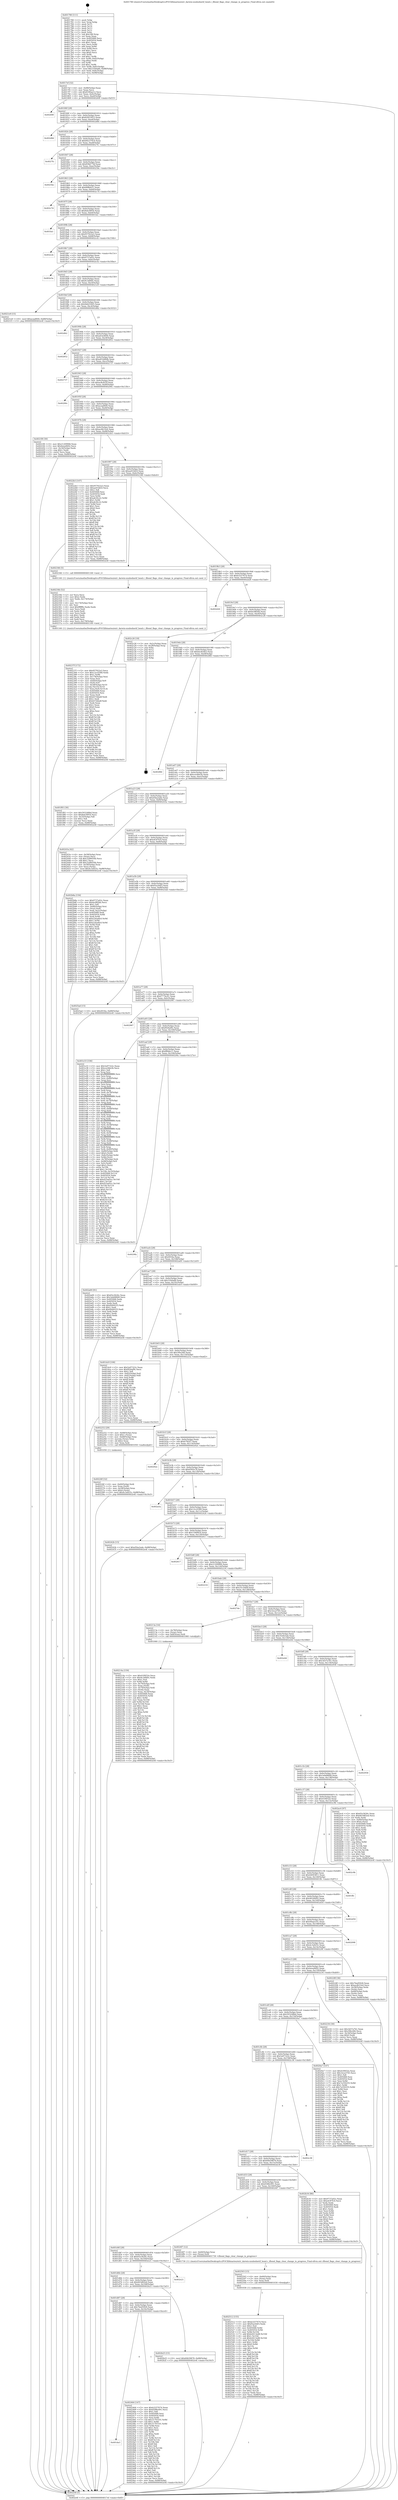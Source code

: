 digraph "0x401780" {
  label = "0x401780 (/mnt/c/Users/mathe/Desktop/tcc/POCII/binaries/extr_darwin-xnubsdnetif_bond.c_ifbond_flags_clear_change_in_progress_Final-ollvm.out::main(0))"
  labelloc = "t"
  node[shape=record]

  Entry [label="",width=0.3,height=0.3,shape=circle,fillcolor=black,style=filled]
  "0x4017ef" [label="{
     0x4017ef [32]\l
     | [instrs]\l
     &nbsp;&nbsp;0x4017ef \<+6\>: mov -0x88(%rbp),%eax\l
     &nbsp;&nbsp;0x4017f5 \<+2\>: mov %eax,%ecx\l
     &nbsp;&nbsp;0x4017f7 \<+6\>: sub $0x8180ae12,%ecx\l
     &nbsp;&nbsp;0x4017fd \<+6\>: mov %eax,-0x9c(%rbp)\l
     &nbsp;&nbsp;0x401803 \<+6\>: mov %ecx,-0xa0(%rbp)\l
     &nbsp;&nbsp;0x401809 \<+6\>: je 000000000040269f \<main+0xf1f\>\l
  }"]
  "0x40269f" [label="{
     0x40269f\l
  }", style=dashed]
  "0x40180f" [label="{
     0x40180f [28]\l
     | [instrs]\l
     &nbsp;&nbsp;0x40180f \<+5\>: jmp 0000000000401814 \<main+0x94\>\l
     &nbsp;&nbsp;0x401814 \<+6\>: mov -0x9c(%rbp),%eax\l
     &nbsp;&nbsp;0x40181a \<+5\>: sub $0x82853953,%eax\l
     &nbsp;&nbsp;0x40181f \<+6\>: mov %eax,-0xa4(%rbp)\l
     &nbsp;&nbsp;0x401825 \<+6\>: je 0000000000402d8d \<main+0x160d\>\l
  }"]
  Exit [label="",width=0.3,height=0.3,shape=circle,fillcolor=black,style=filled,peripheries=2]
  "0x402d8d" [label="{
     0x402d8d\l
  }", style=dashed]
  "0x40182b" [label="{
     0x40182b [28]\l
     | [instrs]\l
     &nbsp;&nbsp;0x40182b \<+5\>: jmp 0000000000401830 \<main+0xb0\>\l
     &nbsp;&nbsp;0x401830 \<+6\>: mov -0x9c(%rbp),%eax\l
     &nbsp;&nbsp;0x401836 \<+5\>: sub $0x842370c4,%eax\l
     &nbsp;&nbsp;0x40183b \<+6\>: mov %eax,-0xa8(%rbp)\l
     &nbsp;&nbsp;0x401841 \<+6\>: je 00000000004027fc \<main+0x107c\>\l
  }"]
  "0x402512" [label="{
     0x402512 [155]\l
     | [instrs]\l
     &nbsp;&nbsp;0x402512 \<+5\>: mov $0xb3257674,%ecx\l
     &nbsp;&nbsp;0x402517 \<+5\>: mov $0xf5a244f3,%edx\l
     &nbsp;&nbsp;0x40251c \<+3\>: mov $0x1,%sil\l
     &nbsp;&nbsp;0x40251f \<+8\>: mov 0x405068,%r8d\l
     &nbsp;&nbsp;0x402527 \<+8\>: mov 0x405054,%r9d\l
     &nbsp;&nbsp;0x40252f \<+3\>: mov %r8d,%r10d\l
     &nbsp;&nbsp;0x402532 \<+7\>: add $0xb2613ed8,%r10d\l
     &nbsp;&nbsp;0x402539 \<+4\>: sub $0x1,%r10d\l
     &nbsp;&nbsp;0x40253d \<+7\>: sub $0xb2613ed8,%r10d\l
     &nbsp;&nbsp;0x402544 \<+4\>: imul %r10d,%r8d\l
     &nbsp;&nbsp;0x402548 \<+4\>: and $0x1,%r8d\l
     &nbsp;&nbsp;0x40254c \<+4\>: cmp $0x0,%r8d\l
     &nbsp;&nbsp;0x402550 \<+4\>: sete %r11b\l
     &nbsp;&nbsp;0x402554 \<+4\>: cmp $0xa,%r9d\l
     &nbsp;&nbsp;0x402558 \<+3\>: setl %bl\l
     &nbsp;&nbsp;0x40255b \<+3\>: mov %r11b,%r14b\l
     &nbsp;&nbsp;0x40255e \<+4\>: xor $0xff,%r14b\l
     &nbsp;&nbsp;0x402562 \<+3\>: mov %bl,%r15b\l
     &nbsp;&nbsp;0x402565 \<+4\>: xor $0xff,%r15b\l
     &nbsp;&nbsp;0x402569 \<+4\>: xor $0x1,%sil\l
     &nbsp;&nbsp;0x40256d \<+3\>: mov %r14b,%r12b\l
     &nbsp;&nbsp;0x402570 \<+4\>: and $0xff,%r12b\l
     &nbsp;&nbsp;0x402574 \<+3\>: and %sil,%r11b\l
     &nbsp;&nbsp;0x402577 \<+3\>: mov %r15b,%r13b\l
     &nbsp;&nbsp;0x40257a \<+4\>: and $0xff,%r13b\l
     &nbsp;&nbsp;0x40257e \<+3\>: and %sil,%bl\l
     &nbsp;&nbsp;0x402581 \<+3\>: or %r11b,%r12b\l
     &nbsp;&nbsp;0x402584 \<+3\>: or %bl,%r13b\l
     &nbsp;&nbsp;0x402587 \<+3\>: xor %r13b,%r12b\l
     &nbsp;&nbsp;0x40258a \<+3\>: or %r15b,%r14b\l
     &nbsp;&nbsp;0x40258d \<+4\>: xor $0xff,%r14b\l
     &nbsp;&nbsp;0x402591 \<+4\>: or $0x1,%sil\l
     &nbsp;&nbsp;0x402595 \<+3\>: and %sil,%r14b\l
     &nbsp;&nbsp;0x402598 \<+3\>: or %r14b,%r12b\l
     &nbsp;&nbsp;0x40259b \<+4\>: test $0x1,%r12b\l
     &nbsp;&nbsp;0x40259f \<+3\>: cmovne %edx,%ecx\l
     &nbsp;&nbsp;0x4025a2 \<+6\>: mov %ecx,-0x88(%rbp)\l
     &nbsp;&nbsp;0x4025a8 \<+5\>: jmp 0000000000402e4f \<main+0x16cf\>\l
  }"]
  "0x4027fc" [label="{
     0x4027fc\l
  }", style=dashed]
  "0x401847" [label="{
     0x401847 [28]\l
     | [instrs]\l
     &nbsp;&nbsp;0x401847 \<+5\>: jmp 000000000040184c \<main+0xcc\>\l
     &nbsp;&nbsp;0x40184c \<+6\>: mov -0x9c(%rbp),%eax\l
     &nbsp;&nbsp;0x401852 \<+5\>: sub $0x858d77bf,%eax\l
     &nbsp;&nbsp;0x401857 \<+6\>: mov %eax,-0xac(%rbp)\l
     &nbsp;&nbsp;0x40185d \<+6\>: je 00000000004025bc \<main+0xe3c\>\l
  }"]
  "0x402503" [label="{
     0x402503 [15]\l
     | [instrs]\l
     &nbsp;&nbsp;0x402503 \<+4\>: mov -0x60(%rbp),%rax\l
     &nbsp;&nbsp;0x402507 \<+3\>: mov (%rax),%rax\l
     &nbsp;&nbsp;0x40250a \<+3\>: mov %rax,%rdi\l
     &nbsp;&nbsp;0x40250d \<+5\>: call 0000000000401030 \<free@plt\>\l
     | [calls]\l
     &nbsp;&nbsp;0x401030 \{1\} (unknown)\l
  }"]
  "0x4025bc" [label="{
     0x4025bc\l
  }", style=dashed]
  "0x401863" [label="{
     0x401863 [28]\l
     | [instrs]\l
     &nbsp;&nbsp;0x401863 \<+5\>: jmp 0000000000401868 \<main+0xe8\>\l
     &nbsp;&nbsp;0x401868 \<+6\>: mov -0x9c(%rbp),%eax\l
     &nbsp;&nbsp;0x40186e \<+5\>: sub $0x89ffeb51,%eax\l
     &nbsp;&nbsp;0x401873 \<+6\>: mov %eax,-0xb0(%rbp)\l
     &nbsp;&nbsp;0x401879 \<+6\>: je 0000000000402c7d \<main+0x14fd\>\l
  }"]
  "0x401da3" [label="{
     0x401da3\l
  }", style=dashed]
  "0x402c7d" [label="{
     0x402c7d\l
  }", style=dashed]
  "0x40187f" [label="{
     0x40187f [28]\l
     | [instrs]\l
     &nbsp;&nbsp;0x40187f \<+5\>: jmp 0000000000401884 \<main+0x104\>\l
     &nbsp;&nbsp;0x401884 \<+6\>: mov -0x9c(%rbp),%eax\l
     &nbsp;&nbsp;0x40188a \<+5\>: sub $0x8eb3f954,%eax\l
     &nbsp;&nbsp;0x40188f \<+6\>: mov %eax,-0xb4(%rbp)\l
     &nbsp;&nbsp;0x401895 \<+6\>: je 0000000000401fa1 \<main+0x821\>\l
  }"]
  "0x402464" [label="{
     0x402464 [147]\l
     | [instrs]\l
     &nbsp;&nbsp;0x402464 \<+5\>: mov $0xb3257674,%eax\l
     &nbsp;&nbsp;0x402469 \<+5\>: mov $0x6588c091,%ecx\l
     &nbsp;&nbsp;0x40246e \<+2\>: mov $0x1,%dl\l
     &nbsp;&nbsp;0x402470 \<+7\>: mov 0x405068,%esi\l
     &nbsp;&nbsp;0x402477 \<+7\>: mov 0x405054,%edi\l
     &nbsp;&nbsp;0x40247e \<+3\>: mov %esi,%r8d\l
     &nbsp;&nbsp;0x402481 \<+7\>: sub $0x31793101,%r8d\l
     &nbsp;&nbsp;0x402488 \<+4\>: sub $0x1,%r8d\l
     &nbsp;&nbsp;0x40248c \<+7\>: add $0x31793101,%r8d\l
     &nbsp;&nbsp;0x402493 \<+4\>: imul %r8d,%esi\l
     &nbsp;&nbsp;0x402497 \<+3\>: and $0x1,%esi\l
     &nbsp;&nbsp;0x40249a \<+3\>: cmp $0x0,%esi\l
     &nbsp;&nbsp;0x40249d \<+4\>: sete %r9b\l
     &nbsp;&nbsp;0x4024a1 \<+3\>: cmp $0xa,%edi\l
     &nbsp;&nbsp;0x4024a4 \<+4\>: setl %r10b\l
     &nbsp;&nbsp;0x4024a8 \<+3\>: mov %r9b,%r11b\l
     &nbsp;&nbsp;0x4024ab \<+4\>: xor $0xff,%r11b\l
     &nbsp;&nbsp;0x4024af \<+3\>: mov %r10b,%bl\l
     &nbsp;&nbsp;0x4024b2 \<+3\>: xor $0xff,%bl\l
     &nbsp;&nbsp;0x4024b5 \<+3\>: xor $0x1,%dl\l
     &nbsp;&nbsp;0x4024b8 \<+3\>: mov %r11b,%r14b\l
     &nbsp;&nbsp;0x4024bb \<+4\>: and $0xff,%r14b\l
     &nbsp;&nbsp;0x4024bf \<+3\>: and %dl,%r9b\l
     &nbsp;&nbsp;0x4024c2 \<+3\>: mov %bl,%r15b\l
     &nbsp;&nbsp;0x4024c5 \<+4\>: and $0xff,%r15b\l
     &nbsp;&nbsp;0x4024c9 \<+3\>: and %dl,%r10b\l
     &nbsp;&nbsp;0x4024cc \<+3\>: or %r9b,%r14b\l
     &nbsp;&nbsp;0x4024cf \<+3\>: or %r10b,%r15b\l
     &nbsp;&nbsp;0x4024d2 \<+3\>: xor %r15b,%r14b\l
     &nbsp;&nbsp;0x4024d5 \<+3\>: or %bl,%r11b\l
     &nbsp;&nbsp;0x4024d8 \<+4\>: xor $0xff,%r11b\l
     &nbsp;&nbsp;0x4024dc \<+3\>: or $0x1,%dl\l
     &nbsp;&nbsp;0x4024df \<+3\>: and %dl,%r11b\l
     &nbsp;&nbsp;0x4024e2 \<+3\>: or %r11b,%r14b\l
     &nbsp;&nbsp;0x4024e5 \<+4\>: test $0x1,%r14b\l
     &nbsp;&nbsp;0x4024e9 \<+3\>: cmovne %ecx,%eax\l
     &nbsp;&nbsp;0x4024ec \<+6\>: mov %eax,-0x88(%rbp)\l
     &nbsp;&nbsp;0x4024f2 \<+5\>: jmp 0000000000402e4f \<main+0x16cf\>\l
  }"]
  "0x401fa1" [label="{
     0x401fa1\l
  }", style=dashed]
  "0x40189b" [label="{
     0x40189b [28]\l
     | [instrs]\l
     &nbsp;&nbsp;0x40189b \<+5\>: jmp 00000000004018a0 \<main+0x120\>\l
     &nbsp;&nbsp;0x4018a0 \<+6\>: mov -0x9c(%rbp),%eax\l
     &nbsp;&nbsp;0x4018a6 \<+5\>: sub $0x957922a3,%eax\l
     &nbsp;&nbsp;0x4018ab \<+6\>: mov %eax,-0xb8(%rbp)\l
     &nbsp;&nbsp;0x4018b1 \<+6\>: je 0000000000402ccb \<main+0x154b\>\l
  }"]
  "0x401d87" [label="{
     0x401d87 [28]\l
     | [instrs]\l
     &nbsp;&nbsp;0x401d87 \<+5\>: jmp 0000000000401d8c \<main+0x60c\>\l
     &nbsp;&nbsp;0x401d8c \<+6\>: mov -0x9c(%rbp),%eax\l
     &nbsp;&nbsp;0x401d92 \<+5\>: sub $0x7bed5928,%eax\l
     &nbsp;&nbsp;0x401d97 \<+6\>: mov %eax,-0x16c(%rbp)\l
     &nbsp;&nbsp;0x401d9d \<+6\>: je 0000000000402464 \<main+0xce4\>\l
  }"]
  "0x402ccb" [label="{
     0x402ccb\l
  }", style=dashed]
  "0x4018b7" [label="{
     0x4018b7 [28]\l
     | [instrs]\l
     &nbsp;&nbsp;0x4018b7 \<+5\>: jmp 00000000004018bc \<main+0x13c\>\l
     &nbsp;&nbsp;0x4018bc \<+6\>: mov -0x9c(%rbp),%eax\l
     &nbsp;&nbsp;0x4018c2 \<+5\>: sub $0x9737a02c,%eax\l
     &nbsp;&nbsp;0x4018c7 \<+6\>: mov %eax,-0xbc(%rbp)\l
     &nbsp;&nbsp;0x4018cd \<+6\>: je 0000000000402e3a \<main+0x16ba\>\l
  }"]
  "0x402b25" [label="{
     0x402b25 [15]\l
     | [instrs]\l
     &nbsp;&nbsp;0x402b25 \<+10\>: movl $0x60b59878,-0x88(%rbp)\l
     &nbsp;&nbsp;0x402b2f \<+5\>: jmp 0000000000402e4f \<main+0x16cf\>\l
  }"]
  "0x402e3a" [label="{
     0x402e3a\l
  }", style=dashed]
  "0x4018d3" [label="{
     0x4018d3 [28]\l
     | [instrs]\l
     &nbsp;&nbsp;0x4018d3 \<+5\>: jmp 00000000004018d8 \<main+0x158\>\l
     &nbsp;&nbsp;0x4018d8 \<+6\>: mov -0x9c(%rbp),%eax\l
     &nbsp;&nbsp;0x4018de \<+5\>: sub $0x9c3df40c,%eax\l
     &nbsp;&nbsp;0x4018e3 \<+6\>: mov %eax,-0xc0(%rbp)\l
     &nbsp;&nbsp;0x4018e9 \<+6\>: je 00000000004021e9 \<main+0xa69\>\l
  }"]
  "0x401d6b" [label="{
     0x401d6b [28]\l
     | [instrs]\l
     &nbsp;&nbsp;0x401d6b \<+5\>: jmp 0000000000401d70 \<main+0x5f0\>\l
     &nbsp;&nbsp;0x401d70 \<+6\>: mov -0x9c(%rbp),%eax\l
     &nbsp;&nbsp;0x401d76 \<+5\>: sub $0x663d82ed,%eax\l
     &nbsp;&nbsp;0x401d7b \<+6\>: mov %eax,-0x168(%rbp)\l
     &nbsp;&nbsp;0x401d81 \<+6\>: je 0000000000402b25 \<main+0x13a5\>\l
  }"]
  "0x4021e9" [label="{
     0x4021e9 [15]\l
     | [instrs]\l
     &nbsp;&nbsp;0x4021e9 \<+10\>: movl $0xacaaf600,-0x88(%rbp)\l
     &nbsp;&nbsp;0x4021f3 \<+5\>: jmp 0000000000402e4f \<main+0x16cf\>\l
  }"]
  "0x4018ef" [label="{
     0x4018ef [28]\l
     | [instrs]\l
     &nbsp;&nbsp;0x4018ef \<+5\>: jmp 00000000004018f4 \<main+0x174\>\l
     &nbsp;&nbsp;0x4018f4 \<+6\>: mov -0x9c(%rbp),%eax\l
     &nbsp;&nbsp;0x4018fa \<+5\>: sub $0x9dd25445,%eax\l
     &nbsp;&nbsp;0x4018ff \<+6\>: mov %eax,-0xc4(%rbp)\l
     &nbsp;&nbsp;0x401905 \<+6\>: je 0000000000402db2 \<main+0x1632\>\l
  }"]
  "0x402e21" [label="{
     0x402e21\l
  }", style=dashed]
  "0x402db2" [label="{
     0x402db2\l
  }", style=dashed]
  "0x40190b" [label="{
     0x40190b [28]\l
     | [instrs]\l
     &nbsp;&nbsp;0x40190b \<+5\>: jmp 0000000000401910 \<main+0x190\>\l
     &nbsp;&nbsp;0x401910 \<+6\>: mov -0x9c(%rbp),%eax\l
     &nbsp;&nbsp;0x401916 \<+5\>: sub $0xa63e4694,%eax\l
     &nbsp;&nbsp;0x40191b \<+6\>: mov %eax,-0xc8(%rbp)\l
     &nbsp;&nbsp;0x401921 \<+6\>: je 0000000000402852 \<main+0x10d2\>\l
  }"]
  "0x401d4f" [label="{
     0x401d4f [28]\l
     | [instrs]\l
     &nbsp;&nbsp;0x401d4f \<+5\>: jmp 0000000000401d54 \<main+0x5d4\>\l
     &nbsp;&nbsp;0x401d54 \<+6\>: mov -0x9c(%rbp),%eax\l
     &nbsp;&nbsp;0x401d5a \<+5\>: sub $0x65e3626c,%eax\l
     &nbsp;&nbsp;0x401d5f \<+6\>: mov %eax,-0x164(%rbp)\l
     &nbsp;&nbsp;0x401d65 \<+6\>: je 0000000000402e21 \<main+0x16a1\>\l
  }"]
  "0x402852" [label="{
     0x402852\l
  }", style=dashed]
  "0x401927" [label="{
     0x401927 [28]\l
     | [instrs]\l
     &nbsp;&nbsp;0x401927 \<+5\>: jmp 000000000040192c \<main+0x1ac\>\l
     &nbsp;&nbsp;0x40192c \<+6\>: mov -0x9c(%rbp),%eax\l
     &nbsp;&nbsp;0x401932 \<+5\>: sub $0xa816d6db,%eax\l
     &nbsp;&nbsp;0x401937 \<+6\>: mov %eax,-0xcc(%rbp)\l
     &nbsp;&nbsp;0x40193d \<+6\>: je 0000000000402737 \<main+0xfb7\>\l
  }"]
  "0x4024f7" [label="{
     0x4024f7 [12]\l
     | [instrs]\l
     &nbsp;&nbsp;0x4024f7 \<+4\>: mov -0x60(%rbp),%rax\l
     &nbsp;&nbsp;0x4024fb \<+3\>: mov (%rax),%rdi\l
     &nbsp;&nbsp;0x4024fe \<+5\>: call 0000000000401730 \<ifbond_flags_clear_change_in_progress\>\l
     | [calls]\l
     &nbsp;&nbsp;0x401730 \{1\} (/mnt/c/Users/mathe/Desktop/tcc/POCII/binaries/extr_darwin-xnubsdnetif_bond.c_ifbond_flags_clear_change_in_progress_Final-ollvm.out::ifbond_flags_clear_change_in_progress)\l
  }"]
  "0x402737" [label="{
     0x402737\l
  }", style=dashed]
  "0x401943" [label="{
     0x401943 [28]\l
     | [instrs]\l
     &nbsp;&nbsp;0x401943 \<+5\>: jmp 0000000000401948 \<main+0x1c8\>\l
     &nbsp;&nbsp;0x401948 \<+6\>: mov -0x9c(%rbp),%eax\l
     &nbsp;&nbsp;0x40194e \<+5\>: sub $0xac8c825f,%eax\l
     &nbsp;&nbsp;0x401953 \<+6\>: mov %eax,-0xd0(%rbp)\l
     &nbsp;&nbsp;0x401959 \<+6\>: je 000000000040290c \<main+0x118c\>\l
  }"]
  "0x401d33" [label="{
     0x401d33 [28]\l
     | [instrs]\l
     &nbsp;&nbsp;0x401d33 \<+5\>: jmp 0000000000401d38 \<main+0x5b8\>\l
     &nbsp;&nbsp;0x401d38 \<+6\>: mov -0x9c(%rbp),%eax\l
     &nbsp;&nbsp;0x401d3e \<+5\>: sub $0x6588c091,%eax\l
     &nbsp;&nbsp;0x401d43 \<+6\>: mov %eax,-0x160(%rbp)\l
     &nbsp;&nbsp;0x401d49 \<+6\>: je 00000000004024f7 \<main+0xd77\>\l
  }"]
  "0x40290c" [label="{
     0x40290c\l
  }", style=dashed]
  "0x40195f" [label="{
     0x40195f [28]\l
     | [instrs]\l
     &nbsp;&nbsp;0x40195f \<+5\>: jmp 0000000000401964 \<main+0x1e4\>\l
     &nbsp;&nbsp;0x401964 \<+6\>: mov -0x9c(%rbp),%eax\l
     &nbsp;&nbsp;0x40196a \<+5\>: sub $0xacaaf600,%eax\l
     &nbsp;&nbsp;0x40196f \<+6\>: mov %eax,-0xd4(%rbp)\l
     &nbsp;&nbsp;0x401975 \<+6\>: je 00000000004021f8 \<main+0xa78\>\l
  }"]
  "0x402b34" [label="{
     0x402b34 [86]\l
     | [instrs]\l
     &nbsp;&nbsp;0x402b34 \<+5\>: mov $0x9737a02c,%eax\l
     &nbsp;&nbsp;0x402b39 \<+5\>: mov $0xe63f7fc4,%ecx\l
     &nbsp;&nbsp;0x402b3e \<+2\>: xor %edx,%edx\l
     &nbsp;&nbsp;0x402b40 \<+7\>: mov 0x405068,%esi\l
     &nbsp;&nbsp;0x402b47 \<+7\>: mov 0x405054,%edi\l
     &nbsp;&nbsp;0x402b4e \<+3\>: sub $0x1,%edx\l
     &nbsp;&nbsp;0x402b51 \<+3\>: mov %esi,%r8d\l
     &nbsp;&nbsp;0x402b54 \<+3\>: add %edx,%r8d\l
     &nbsp;&nbsp;0x402b57 \<+4\>: imul %r8d,%esi\l
     &nbsp;&nbsp;0x402b5b \<+3\>: and $0x1,%esi\l
     &nbsp;&nbsp;0x402b5e \<+3\>: cmp $0x0,%esi\l
     &nbsp;&nbsp;0x402b61 \<+4\>: sete %r9b\l
     &nbsp;&nbsp;0x402b65 \<+3\>: cmp $0xa,%edi\l
     &nbsp;&nbsp;0x402b68 \<+4\>: setl %r10b\l
     &nbsp;&nbsp;0x402b6c \<+3\>: mov %r9b,%r11b\l
     &nbsp;&nbsp;0x402b6f \<+3\>: and %r10b,%r11b\l
     &nbsp;&nbsp;0x402b72 \<+3\>: xor %r10b,%r9b\l
     &nbsp;&nbsp;0x402b75 \<+3\>: or %r9b,%r11b\l
     &nbsp;&nbsp;0x402b78 \<+4\>: test $0x1,%r11b\l
     &nbsp;&nbsp;0x402b7c \<+3\>: cmovne %ecx,%eax\l
     &nbsp;&nbsp;0x402b7f \<+6\>: mov %eax,-0x88(%rbp)\l
     &nbsp;&nbsp;0x402b85 \<+5\>: jmp 0000000000402e4f \<main+0x16cf\>\l
  }"]
  "0x4021f8" [label="{
     0x4021f8 [30]\l
     | [instrs]\l
     &nbsp;&nbsp;0x4021f8 \<+5\>: mov $0x21209906,%eax\l
     &nbsp;&nbsp;0x4021fd \<+5\>: mov $0x4eea9692,%ecx\l
     &nbsp;&nbsp;0x402202 \<+3\>: mov -0x34(%rbp),%edx\l
     &nbsp;&nbsp;0x402205 \<+3\>: cmp $0x1,%edx\l
     &nbsp;&nbsp;0x402208 \<+3\>: cmovl %ecx,%eax\l
     &nbsp;&nbsp;0x40220b \<+6\>: mov %eax,-0x88(%rbp)\l
     &nbsp;&nbsp;0x402211 \<+5\>: jmp 0000000000402e4f \<main+0x16cf\>\l
  }"]
  "0x40197b" [label="{
     0x40197b [28]\l
     | [instrs]\l
     &nbsp;&nbsp;0x40197b \<+5\>: jmp 0000000000401980 \<main+0x200\>\l
     &nbsp;&nbsp;0x401980 \<+6\>: mov -0x9c(%rbp),%eax\l
     &nbsp;&nbsp;0x401986 \<+5\>: sub $0xacdb33e4,%eax\l
     &nbsp;&nbsp;0x40198b \<+6\>: mov %eax,-0xd8(%rbp)\l
     &nbsp;&nbsp;0x401991 \<+6\>: je 00000000004022b3 \<main+0xb33\>\l
  }"]
  "0x401d17" [label="{
     0x401d17 [28]\l
     | [instrs]\l
     &nbsp;&nbsp;0x401d17 \<+5\>: jmp 0000000000401d1c \<main+0x59c\>\l
     &nbsp;&nbsp;0x401d1c \<+6\>: mov -0x9c(%rbp),%eax\l
     &nbsp;&nbsp;0x401d22 \<+5\>: sub $0x60b59878,%eax\l
     &nbsp;&nbsp;0x401d27 \<+6\>: mov %eax,-0x15c(%rbp)\l
     &nbsp;&nbsp;0x401d2d \<+6\>: je 0000000000402b34 \<main+0x13b4\>\l
  }"]
  "0x4022b3" [label="{
     0x4022b3 [147]\l
     | [instrs]\l
     &nbsp;&nbsp;0x4022b3 \<+5\>: mov $0x957922a3,%eax\l
     &nbsp;&nbsp;0x4022b8 \<+5\>: mov $0xae01bfc0,%ecx\l
     &nbsp;&nbsp;0x4022bd \<+2\>: mov $0x1,%dl\l
     &nbsp;&nbsp;0x4022bf \<+7\>: mov 0x405068,%esi\l
     &nbsp;&nbsp;0x4022c6 \<+7\>: mov 0x405054,%edi\l
     &nbsp;&nbsp;0x4022cd \<+3\>: mov %esi,%r8d\l
     &nbsp;&nbsp;0x4022d0 \<+7\>: add $0xab30c22,%r8d\l
     &nbsp;&nbsp;0x4022d7 \<+4\>: sub $0x1,%r8d\l
     &nbsp;&nbsp;0x4022db \<+7\>: sub $0xab30c22,%r8d\l
     &nbsp;&nbsp;0x4022e2 \<+4\>: imul %r8d,%esi\l
     &nbsp;&nbsp;0x4022e6 \<+3\>: and $0x1,%esi\l
     &nbsp;&nbsp;0x4022e9 \<+3\>: cmp $0x0,%esi\l
     &nbsp;&nbsp;0x4022ec \<+4\>: sete %r9b\l
     &nbsp;&nbsp;0x4022f0 \<+3\>: cmp $0xa,%edi\l
     &nbsp;&nbsp;0x4022f3 \<+4\>: setl %r10b\l
     &nbsp;&nbsp;0x4022f7 \<+3\>: mov %r9b,%r11b\l
     &nbsp;&nbsp;0x4022fa \<+4\>: xor $0xff,%r11b\l
     &nbsp;&nbsp;0x4022fe \<+3\>: mov %r10b,%bl\l
     &nbsp;&nbsp;0x402301 \<+3\>: xor $0xff,%bl\l
     &nbsp;&nbsp;0x402304 \<+3\>: xor $0x1,%dl\l
     &nbsp;&nbsp;0x402307 \<+3\>: mov %r11b,%r14b\l
     &nbsp;&nbsp;0x40230a \<+4\>: and $0xff,%r14b\l
     &nbsp;&nbsp;0x40230e \<+3\>: and %dl,%r9b\l
     &nbsp;&nbsp;0x402311 \<+3\>: mov %bl,%r15b\l
     &nbsp;&nbsp;0x402314 \<+4\>: and $0xff,%r15b\l
     &nbsp;&nbsp;0x402318 \<+3\>: and %dl,%r10b\l
     &nbsp;&nbsp;0x40231b \<+3\>: or %r9b,%r14b\l
     &nbsp;&nbsp;0x40231e \<+3\>: or %r10b,%r15b\l
     &nbsp;&nbsp;0x402321 \<+3\>: xor %r15b,%r14b\l
     &nbsp;&nbsp;0x402324 \<+3\>: or %bl,%r11b\l
     &nbsp;&nbsp;0x402327 \<+4\>: xor $0xff,%r11b\l
     &nbsp;&nbsp;0x40232b \<+3\>: or $0x1,%dl\l
     &nbsp;&nbsp;0x40232e \<+3\>: and %dl,%r11b\l
     &nbsp;&nbsp;0x402331 \<+3\>: or %r11b,%r14b\l
     &nbsp;&nbsp;0x402334 \<+4\>: test $0x1,%r14b\l
     &nbsp;&nbsp;0x402338 \<+3\>: cmovne %ecx,%eax\l
     &nbsp;&nbsp;0x40233b \<+6\>: mov %eax,-0x88(%rbp)\l
     &nbsp;&nbsp;0x402341 \<+5\>: jmp 0000000000402e4f \<main+0x16cf\>\l
  }"]
  "0x401997" [label="{
     0x401997 [28]\l
     | [instrs]\l
     &nbsp;&nbsp;0x401997 \<+5\>: jmp 000000000040199c \<main+0x21c\>\l
     &nbsp;&nbsp;0x40199c \<+6\>: mov -0x9c(%rbp),%eax\l
     &nbsp;&nbsp;0x4019a2 \<+5\>: sub $0xae01bfc0,%eax\l
     &nbsp;&nbsp;0x4019a7 \<+6\>: mov %eax,-0xdc(%rbp)\l
     &nbsp;&nbsp;0x4019ad \<+6\>: je 0000000000402346 \<main+0xbc6\>\l
  }"]
  "0x402c38" [label="{
     0x402c38\l
  }", style=dashed]
  "0x402346" [label="{
     0x402346 [5]\l
     | [instrs]\l
     &nbsp;&nbsp;0x402346 \<+5\>: call 0000000000401160 \<next_i\>\l
     | [calls]\l
     &nbsp;&nbsp;0x401160 \{1\} (/mnt/c/Users/mathe/Desktop/tcc/POCII/binaries/extr_darwin-xnubsdnetif_bond.c_ifbond_flags_clear_change_in_progress_Final-ollvm.out::next_i)\l
  }"]
  "0x4019b3" [label="{
     0x4019b3 [28]\l
     | [instrs]\l
     &nbsp;&nbsp;0x4019b3 \<+5\>: jmp 00000000004019b8 \<main+0x238\>\l
     &nbsp;&nbsp;0x4019b8 \<+6\>: mov -0x9c(%rbp),%eax\l
     &nbsp;&nbsp;0x4019be \<+5\>: sub $0xb3257674,%eax\l
     &nbsp;&nbsp;0x4019c3 \<+6\>: mov %eax,-0xe0(%rbp)\l
     &nbsp;&nbsp;0x4019c9 \<+6\>: je 0000000000402d26 \<main+0x15a6\>\l
  }"]
  "0x40237f" [label="{
     0x40237f [172]\l
     | [instrs]\l
     &nbsp;&nbsp;0x40237f \<+5\>: mov $0x957922a3,%ecx\l
     &nbsp;&nbsp;0x402384 \<+5\>: mov $0x12cc0368,%edx\l
     &nbsp;&nbsp;0x402389 \<+3\>: mov $0x1,%r8b\l
     &nbsp;&nbsp;0x40238c \<+6\>: mov -0x178(%rbp),%esi\l
     &nbsp;&nbsp;0x402392 \<+3\>: imul %eax,%esi\l
     &nbsp;&nbsp;0x402395 \<+4\>: mov -0x60(%rbp),%r9\l
     &nbsp;&nbsp;0x402399 \<+3\>: mov (%r9),%r9\l
     &nbsp;&nbsp;0x40239c \<+4\>: mov -0x58(%rbp),%r10\l
     &nbsp;&nbsp;0x4023a0 \<+3\>: movslq (%r10),%r10\l
     &nbsp;&nbsp;0x4023a3 \<+4\>: mov %esi,(%r9,%r10,4)\l
     &nbsp;&nbsp;0x4023a7 \<+7\>: mov 0x405068,%eax\l
     &nbsp;&nbsp;0x4023ae \<+7\>: mov 0x405054,%esi\l
     &nbsp;&nbsp;0x4023b5 \<+2\>: mov %eax,%edi\l
     &nbsp;&nbsp;0x4023b7 \<+6\>: add $0xb57ddadf,%edi\l
     &nbsp;&nbsp;0x4023bd \<+3\>: sub $0x1,%edi\l
     &nbsp;&nbsp;0x4023c0 \<+6\>: sub $0xb57ddadf,%edi\l
     &nbsp;&nbsp;0x4023c6 \<+3\>: imul %edi,%eax\l
     &nbsp;&nbsp;0x4023c9 \<+3\>: and $0x1,%eax\l
     &nbsp;&nbsp;0x4023cc \<+3\>: cmp $0x0,%eax\l
     &nbsp;&nbsp;0x4023cf \<+4\>: sete %r11b\l
     &nbsp;&nbsp;0x4023d3 \<+3\>: cmp $0xa,%esi\l
     &nbsp;&nbsp;0x4023d6 \<+3\>: setl %bl\l
     &nbsp;&nbsp;0x4023d9 \<+3\>: mov %r11b,%r14b\l
     &nbsp;&nbsp;0x4023dc \<+4\>: xor $0xff,%r14b\l
     &nbsp;&nbsp;0x4023e0 \<+3\>: mov %bl,%r15b\l
     &nbsp;&nbsp;0x4023e3 \<+4\>: xor $0xff,%r15b\l
     &nbsp;&nbsp;0x4023e7 \<+4\>: xor $0x0,%r8b\l
     &nbsp;&nbsp;0x4023eb \<+3\>: mov %r14b,%r12b\l
     &nbsp;&nbsp;0x4023ee \<+4\>: and $0x0,%r12b\l
     &nbsp;&nbsp;0x4023f2 \<+3\>: and %r8b,%r11b\l
     &nbsp;&nbsp;0x4023f5 \<+3\>: mov %r15b,%r13b\l
     &nbsp;&nbsp;0x4023f8 \<+4\>: and $0x0,%r13b\l
     &nbsp;&nbsp;0x4023fc \<+3\>: and %r8b,%bl\l
     &nbsp;&nbsp;0x4023ff \<+3\>: or %r11b,%r12b\l
     &nbsp;&nbsp;0x402402 \<+3\>: or %bl,%r13b\l
     &nbsp;&nbsp;0x402405 \<+3\>: xor %r13b,%r12b\l
     &nbsp;&nbsp;0x402408 \<+3\>: or %r15b,%r14b\l
     &nbsp;&nbsp;0x40240b \<+4\>: xor $0xff,%r14b\l
     &nbsp;&nbsp;0x40240f \<+4\>: or $0x0,%r8b\l
     &nbsp;&nbsp;0x402413 \<+3\>: and %r8b,%r14b\l
     &nbsp;&nbsp;0x402416 \<+3\>: or %r14b,%r12b\l
     &nbsp;&nbsp;0x402419 \<+4\>: test $0x1,%r12b\l
     &nbsp;&nbsp;0x40241d \<+3\>: cmovne %edx,%ecx\l
     &nbsp;&nbsp;0x402420 \<+6\>: mov %ecx,-0x88(%rbp)\l
     &nbsp;&nbsp;0x402426 \<+5\>: jmp 0000000000402e4f \<main+0x16cf\>\l
  }"]
  "0x402d26" [label="{
     0x402d26\l
  }", style=dashed]
  "0x4019cf" [label="{
     0x4019cf [28]\l
     | [instrs]\l
     &nbsp;&nbsp;0x4019cf \<+5\>: jmp 00000000004019d4 \<main+0x254\>\l
     &nbsp;&nbsp;0x4019d4 \<+6\>: mov -0x9c(%rbp),%eax\l
     &nbsp;&nbsp;0x4019da \<+5\>: sub $0xbc0ff2bb,%eax\l
     &nbsp;&nbsp;0x4019df \<+6\>: mov %eax,-0xe4(%rbp)\l
     &nbsp;&nbsp;0x4019e5 \<+6\>: je 0000000000402c26 \<main+0x14a6\>\l
  }"]
  "0x40234b" [label="{
     0x40234b [52]\l
     | [instrs]\l
     &nbsp;&nbsp;0x40234b \<+2\>: xor %ecx,%ecx\l
     &nbsp;&nbsp;0x40234d \<+5\>: mov $0x2,%edx\l
     &nbsp;&nbsp;0x402352 \<+6\>: mov %edx,-0x174(%rbp)\l
     &nbsp;&nbsp;0x402358 \<+1\>: cltd\l
     &nbsp;&nbsp;0x402359 \<+6\>: mov -0x174(%rbp),%esi\l
     &nbsp;&nbsp;0x40235f \<+2\>: idiv %esi\l
     &nbsp;&nbsp;0x402361 \<+6\>: imul $0xfffffffe,%edx,%edx\l
     &nbsp;&nbsp;0x402367 \<+2\>: mov %ecx,%edi\l
     &nbsp;&nbsp;0x402369 \<+2\>: sub %edx,%edi\l
     &nbsp;&nbsp;0x40236b \<+2\>: mov %ecx,%edx\l
     &nbsp;&nbsp;0x40236d \<+3\>: sub $0x1,%edx\l
     &nbsp;&nbsp;0x402370 \<+2\>: add %edx,%edi\l
     &nbsp;&nbsp;0x402372 \<+2\>: sub %edi,%ecx\l
     &nbsp;&nbsp;0x402374 \<+6\>: mov %ecx,-0x178(%rbp)\l
     &nbsp;&nbsp;0x40237a \<+5\>: call 0000000000401160 \<next_i\>\l
     | [calls]\l
     &nbsp;&nbsp;0x401160 \{1\} (/mnt/c/Users/mathe/Desktop/tcc/POCII/binaries/extr_darwin-xnubsdnetif_bond.c_ifbond_flags_clear_change_in_progress_Final-ollvm.out::next_i)\l
  }"]
  "0x402c26" [label="{
     0x402c26 [18]\l
     | [instrs]\l
     &nbsp;&nbsp;0x402c26 \<+3\>: mov -0x2c(%rbp),%eax\l
     &nbsp;&nbsp;0x402c29 \<+4\>: lea -0x28(%rbp),%rsp\l
     &nbsp;&nbsp;0x402c2d \<+1\>: pop %rbx\l
     &nbsp;&nbsp;0x402c2e \<+2\>: pop %r12\l
     &nbsp;&nbsp;0x402c30 \<+2\>: pop %r13\l
     &nbsp;&nbsp;0x402c32 \<+2\>: pop %r14\l
     &nbsp;&nbsp;0x402c34 \<+2\>: pop %r15\l
     &nbsp;&nbsp;0x402c36 \<+1\>: pop %rbp\l
     &nbsp;&nbsp;0x402c37 \<+1\>: ret\l
  }"]
  "0x4019eb" [label="{
     0x4019eb [28]\l
     | [instrs]\l
     &nbsp;&nbsp;0x4019eb \<+5\>: jmp 00000000004019f0 \<main+0x270\>\l
     &nbsp;&nbsp;0x4019f0 \<+6\>: mov -0x9c(%rbp),%eax\l
     &nbsp;&nbsp;0x4019f6 \<+5\>: sub $0xbec8cbb3,%eax\l
     &nbsp;&nbsp;0x4019fb \<+6\>: mov %eax,-0xe8(%rbp)\l
     &nbsp;&nbsp;0x401a01 \<+6\>: je 00000000004028fd \<main+0x117d\>\l
  }"]
  "0x40226f" [label="{
     0x40226f [32]\l
     | [instrs]\l
     &nbsp;&nbsp;0x40226f \<+4\>: mov -0x60(%rbp),%rdi\l
     &nbsp;&nbsp;0x402273 \<+3\>: mov %rax,(%rdi)\l
     &nbsp;&nbsp;0x402276 \<+4\>: mov -0x58(%rbp),%rax\l
     &nbsp;&nbsp;0x40227a \<+6\>: movl $0x0,(%rax)\l
     &nbsp;&nbsp;0x402280 \<+10\>: movl $0x4c3e825c,-0x88(%rbp)\l
     &nbsp;&nbsp;0x40228a \<+5\>: jmp 0000000000402e4f \<main+0x16cf\>\l
  }"]
  "0x4028fd" [label="{
     0x4028fd\l
  }", style=dashed]
  "0x401a07" [label="{
     0x401a07 [28]\l
     | [instrs]\l
     &nbsp;&nbsp;0x401a07 \<+5\>: jmp 0000000000401a0c \<main+0x28c\>\l
     &nbsp;&nbsp;0x401a0c \<+6\>: mov -0x9c(%rbp),%eax\l
     &nbsp;&nbsp;0x401a12 \<+5\>: sub $0xcec8de2b,%eax\l
     &nbsp;&nbsp;0x401a17 \<+6\>: mov %eax,-0xec(%rbp)\l
     &nbsp;&nbsp;0x401a1d \<+6\>: je 0000000000401f83 \<main+0x803\>\l
  }"]
  "0x40214a" [label="{
     0x40214a [159]\l
     | [instrs]\l
     &nbsp;&nbsp;0x40214a \<+5\>: mov $0x41f0f32e,%ecx\l
     &nbsp;&nbsp;0x40214f \<+5\>: mov $0x9c3df40c,%edx\l
     &nbsp;&nbsp;0x402154 \<+3\>: mov $0x1,%sil\l
     &nbsp;&nbsp;0x402157 \<+3\>: xor %r8d,%r8d\l
     &nbsp;&nbsp;0x40215a \<+4\>: mov -0x70(%rbp),%rdi\l
     &nbsp;&nbsp;0x40215e \<+2\>: mov %eax,(%rdi)\l
     &nbsp;&nbsp;0x402160 \<+4\>: mov -0x70(%rbp),%rdi\l
     &nbsp;&nbsp;0x402164 \<+2\>: mov (%rdi),%eax\l
     &nbsp;&nbsp;0x402166 \<+3\>: mov %eax,-0x34(%rbp)\l
     &nbsp;&nbsp;0x402169 \<+7\>: mov 0x405068,%eax\l
     &nbsp;&nbsp;0x402170 \<+8\>: mov 0x405054,%r9d\l
     &nbsp;&nbsp;0x402178 \<+4\>: sub $0x1,%r8d\l
     &nbsp;&nbsp;0x40217c \<+3\>: mov %eax,%r10d\l
     &nbsp;&nbsp;0x40217f \<+3\>: add %r8d,%r10d\l
     &nbsp;&nbsp;0x402182 \<+4\>: imul %r10d,%eax\l
     &nbsp;&nbsp;0x402186 \<+3\>: and $0x1,%eax\l
     &nbsp;&nbsp;0x402189 \<+3\>: cmp $0x0,%eax\l
     &nbsp;&nbsp;0x40218c \<+4\>: sete %r11b\l
     &nbsp;&nbsp;0x402190 \<+4\>: cmp $0xa,%r9d\l
     &nbsp;&nbsp;0x402194 \<+3\>: setl %bl\l
     &nbsp;&nbsp;0x402197 \<+3\>: mov %r11b,%r14b\l
     &nbsp;&nbsp;0x40219a \<+4\>: xor $0xff,%r14b\l
     &nbsp;&nbsp;0x40219e \<+3\>: mov %bl,%r15b\l
     &nbsp;&nbsp;0x4021a1 \<+4\>: xor $0xff,%r15b\l
     &nbsp;&nbsp;0x4021a5 \<+4\>: xor $0x0,%sil\l
     &nbsp;&nbsp;0x4021a9 \<+3\>: mov %r14b,%r12b\l
     &nbsp;&nbsp;0x4021ac \<+4\>: and $0x0,%r12b\l
     &nbsp;&nbsp;0x4021b0 \<+3\>: and %sil,%r11b\l
     &nbsp;&nbsp;0x4021b3 \<+3\>: mov %r15b,%r13b\l
     &nbsp;&nbsp;0x4021b6 \<+4\>: and $0x0,%r13b\l
     &nbsp;&nbsp;0x4021ba \<+3\>: and %sil,%bl\l
     &nbsp;&nbsp;0x4021bd \<+3\>: or %r11b,%r12b\l
     &nbsp;&nbsp;0x4021c0 \<+3\>: or %bl,%r13b\l
     &nbsp;&nbsp;0x4021c3 \<+3\>: xor %r13b,%r12b\l
     &nbsp;&nbsp;0x4021c6 \<+3\>: or %r15b,%r14b\l
     &nbsp;&nbsp;0x4021c9 \<+4\>: xor $0xff,%r14b\l
     &nbsp;&nbsp;0x4021cd \<+4\>: or $0x0,%sil\l
     &nbsp;&nbsp;0x4021d1 \<+3\>: and %sil,%r14b\l
     &nbsp;&nbsp;0x4021d4 \<+3\>: or %r14b,%r12b\l
     &nbsp;&nbsp;0x4021d7 \<+4\>: test $0x1,%r12b\l
     &nbsp;&nbsp;0x4021db \<+3\>: cmovne %edx,%ecx\l
     &nbsp;&nbsp;0x4021de \<+6\>: mov %ecx,-0x88(%rbp)\l
     &nbsp;&nbsp;0x4021e4 \<+5\>: jmp 0000000000402e4f \<main+0x16cf\>\l
  }"]
  "0x401f83" [label="{
     0x401f83 [30]\l
     | [instrs]\l
     &nbsp;&nbsp;0x401f83 \<+5\>: mov $0x593248bd,%eax\l
     &nbsp;&nbsp;0x401f88 \<+5\>: mov $0x8eb3f954,%ecx\l
     &nbsp;&nbsp;0x401f8d \<+3\>: mov -0x35(%rbp),%dl\l
     &nbsp;&nbsp;0x401f90 \<+3\>: test $0x1,%dl\l
     &nbsp;&nbsp;0x401f93 \<+3\>: cmovne %ecx,%eax\l
     &nbsp;&nbsp;0x401f96 \<+6\>: mov %eax,-0x88(%rbp)\l
     &nbsp;&nbsp;0x401f9c \<+5\>: jmp 0000000000402e4f \<main+0x16cf\>\l
  }"]
  "0x401a23" [label="{
     0x401a23 [28]\l
     | [instrs]\l
     &nbsp;&nbsp;0x401a23 \<+5\>: jmp 0000000000401a28 \<main+0x2a8\>\l
     &nbsp;&nbsp;0x401a28 \<+6\>: mov -0x9c(%rbp),%eax\l
     &nbsp;&nbsp;0x401a2e \<+5\>: sub $0xd5ba2ade,%eax\l
     &nbsp;&nbsp;0x401a33 \<+6\>: mov %eax,-0xf0(%rbp)\l
     &nbsp;&nbsp;0x401a39 \<+6\>: je 000000000040243a \<main+0xcba\>\l
  }"]
  "0x401cfb" [label="{
     0x401cfb [28]\l
     | [instrs]\l
     &nbsp;&nbsp;0x401cfb \<+5\>: jmp 0000000000401d00 \<main+0x580\>\l
     &nbsp;&nbsp;0x401d00 \<+6\>: mov -0x9c(%rbp),%eax\l
     &nbsp;&nbsp;0x401d06 \<+5\>: sub $0x5a97322c,%eax\l
     &nbsp;&nbsp;0x401d0b \<+6\>: mov %eax,-0x158(%rbp)\l
     &nbsp;&nbsp;0x401d11 \<+6\>: je 0000000000402c38 \<main+0x14b8\>\l
  }"]
  "0x40243a" [label="{
     0x40243a [42]\l
     | [instrs]\l
     &nbsp;&nbsp;0x40243a \<+4\>: mov -0x58(%rbp),%rax\l
     &nbsp;&nbsp;0x40243e \<+2\>: mov (%rax),%ecx\l
     &nbsp;&nbsp;0x402440 \<+6\>: sub $0x32d8450b,%ecx\l
     &nbsp;&nbsp;0x402446 \<+3\>: add $0x1,%ecx\l
     &nbsp;&nbsp;0x402449 \<+6\>: add $0x32d8450b,%ecx\l
     &nbsp;&nbsp;0x40244f \<+4\>: mov -0x58(%rbp),%rax\l
     &nbsp;&nbsp;0x402453 \<+2\>: mov %ecx,(%rax)\l
     &nbsp;&nbsp;0x402455 \<+10\>: movl $0x4c3e825c,-0x88(%rbp)\l
     &nbsp;&nbsp;0x40245f \<+5\>: jmp 0000000000402e4f \<main+0x16cf\>\l
  }"]
  "0x401a3f" [label="{
     0x401a3f [28]\l
     | [instrs]\l
     &nbsp;&nbsp;0x401a3f \<+5\>: jmp 0000000000401a44 \<main+0x2c4\>\l
     &nbsp;&nbsp;0x401a44 \<+6\>: mov -0x9c(%rbp),%eax\l
     &nbsp;&nbsp;0x401a4a \<+5\>: sub $0xe63f7fc4,%eax\l
     &nbsp;&nbsp;0x401a4f \<+6\>: mov %eax,-0xf4(%rbp)\l
     &nbsp;&nbsp;0x401a55 \<+6\>: je 0000000000402b8a \<main+0x140a\>\l
  }"]
  "0x4020a7" [label="{
     0x4020a7 [147]\l
     | [instrs]\l
     &nbsp;&nbsp;0x4020a7 \<+5\>: mov $0x41f0f32e,%eax\l
     &nbsp;&nbsp;0x4020ac \<+5\>: mov $0x32ca3745,%ecx\l
     &nbsp;&nbsp;0x4020b1 \<+2\>: mov $0x1,%dl\l
     &nbsp;&nbsp;0x4020b3 \<+7\>: mov 0x405068,%esi\l
     &nbsp;&nbsp;0x4020ba \<+7\>: mov 0x405054,%edi\l
     &nbsp;&nbsp;0x4020c1 \<+3\>: mov %esi,%r8d\l
     &nbsp;&nbsp;0x4020c4 \<+7\>: add $0x7a350255,%r8d\l
     &nbsp;&nbsp;0x4020cb \<+4\>: sub $0x1,%r8d\l
     &nbsp;&nbsp;0x4020cf \<+7\>: sub $0x7a350255,%r8d\l
     &nbsp;&nbsp;0x4020d6 \<+4\>: imul %r8d,%esi\l
     &nbsp;&nbsp;0x4020da \<+3\>: and $0x1,%esi\l
     &nbsp;&nbsp;0x4020dd \<+3\>: cmp $0x0,%esi\l
     &nbsp;&nbsp;0x4020e0 \<+4\>: sete %r9b\l
     &nbsp;&nbsp;0x4020e4 \<+3\>: cmp $0xa,%edi\l
     &nbsp;&nbsp;0x4020e7 \<+4\>: setl %r10b\l
     &nbsp;&nbsp;0x4020eb \<+3\>: mov %r9b,%r11b\l
     &nbsp;&nbsp;0x4020ee \<+4\>: xor $0xff,%r11b\l
     &nbsp;&nbsp;0x4020f2 \<+3\>: mov %r10b,%bl\l
     &nbsp;&nbsp;0x4020f5 \<+3\>: xor $0xff,%bl\l
     &nbsp;&nbsp;0x4020f8 \<+3\>: xor $0x1,%dl\l
     &nbsp;&nbsp;0x4020fb \<+3\>: mov %r11b,%r14b\l
     &nbsp;&nbsp;0x4020fe \<+4\>: and $0xff,%r14b\l
     &nbsp;&nbsp;0x402102 \<+3\>: and %dl,%r9b\l
     &nbsp;&nbsp;0x402105 \<+3\>: mov %bl,%r15b\l
     &nbsp;&nbsp;0x402108 \<+4\>: and $0xff,%r15b\l
     &nbsp;&nbsp;0x40210c \<+3\>: and %dl,%r10b\l
     &nbsp;&nbsp;0x40210f \<+3\>: or %r9b,%r14b\l
     &nbsp;&nbsp;0x402112 \<+3\>: or %r10b,%r15b\l
     &nbsp;&nbsp;0x402115 \<+3\>: xor %r15b,%r14b\l
     &nbsp;&nbsp;0x402118 \<+3\>: or %bl,%r11b\l
     &nbsp;&nbsp;0x40211b \<+4\>: xor $0xff,%r11b\l
     &nbsp;&nbsp;0x40211f \<+3\>: or $0x1,%dl\l
     &nbsp;&nbsp;0x402122 \<+3\>: and %dl,%r11b\l
     &nbsp;&nbsp;0x402125 \<+3\>: or %r11b,%r14b\l
     &nbsp;&nbsp;0x402128 \<+4\>: test $0x1,%r14b\l
     &nbsp;&nbsp;0x40212c \<+3\>: cmovne %ecx,%eax\l
     &nbsp;&nbsp;0x40212f \<+6\>: mov %eax,-0x88(%rbp)\l
     &nbsp;&nbsp;0x402135 \<+5\>: jmp 0000000000402e4f \<main+0x16cf\>\l
  }"]
  "0x402b8a" [label="{
     0x402b8a [156]\l
     | [instrs]\l
     &nbsp;&nbsp;0x402b8a \<+5\>: mov $0x9737a02c,%eax\l
     &nbsp;&nbsp;0x402b8f \<+5\>: mov $0xbc0ff2bb,%ecx\l
     &nbsp;&nbsp;0x402b94 \<+2\>: mov $0x1,%dl\l
     &nbsp;&nbsp;0x402b96 \<+4\>: mov -0x80(%rbp),%rsi\l
     &nbsp;&nbsp;0x402b9a \<+2\>: mov (%rsi),%edi\l
     &nbsp;&nbsp;0x402b9c \<+3\>: mov %edi,-0x2c(%rbp)\l
     &nbsp;&nbsp;0x402b9f \<+7\>: mov 0x405068,%edi\l
     &nbsp;&nbsp;0x402ba6 \<+8\>: mov 0x405054,%r8d\l
     &nbsp;&nbsp;0x402bae \<+3\>: mov %edi,%r9d\l
     &nbsp;&nbsp;0x402bb1 \<+7\>: sub $0xe24aa8c0,%r9d\l
     &nbsp;&nbsp;0x402bb8 \<+4\>: sub $0x1,%r9d\l
     &nbsp;&nbsp;0x402bbc \<+7\>: add $0xe24aa8c0,%r9d\l
     &nbsp;&nbsp;0x402bc3 \<+4\>: imul %r9d,%edi\l
     &nbsp;&nbsp;0x402bc7 \<+3\>: and $0x1,%edi\l
     &nbsp;&nbsp;0x402bca \<+3\>: cmp $0x0,%edi\l
     &nbsp;&nbsp;0x402bcd \<+4\>: sete %r10b\l
     &nbsp;&nbsp;0x402bd1 \<+4\>: cmp $0xa,%r8d\l
     &nbsp;&nbsp;0x402bd5 \<+4\>: setl %r11b\l
     &nbsp;&nbsp;0x402bd9 \<+3\>: mov %r10b,%bl\l
     &nbsp;&nbsp;0x402bdc \<+3\>: xor $0xff,%bl\l
     &nbsp;&nbsp;0x402bdf \<+3\>: mov %r11b,%r14b\l
     &nbsp;&nbsp;0x402be2 \<+4\>: xor $0xff,%r14b\l
     &nbsp;&nbsp;0x402be6 \<+3\>: xor $0x1,%dl\l
     &nbsp;&nbsp;0x402be9 \<+3\>: mov %bl,%r15b\l
     &nbsp;&nbsp;0x402bec \<+4\>: and $0xff,%r15b\l
     &nbsp;&nbsp;0x402bf0 \<+3\>: and %dl,%r10b\l
     &nbsp;&nbsp;0x402bf3 \<+3\>: mov %r14b,%r12b\l
     &nbsp;&nbsp;0x402bf6 \<+4\>: and $0xff,%r12b\l
     &nbsp;&nbsp;0x402bfa \<+3\>: and %dl,%r11b\l
     &nbsp;&nbsp;0x402bfd \<+3\>: or %r10b,%r15b\l
     &nbsp;&nbsp;0x402c00 \<+3\>: or %r11b,%r12b\l
     &nbsp;&nbsp;0x402c03 \<+3\>: xor %r12b,%r15b\l
     &nbsp;&nbsp;0x402c06 \<+3\>: or %r14b,%bl\l
     &nbsp;&nbsp;0x402c09 \<+3\>: xor $0xff,%bl\l
     &nbsp;&nbsp;0x402c0c \<+3\>: or $0x1,%dl\l
     &nbsp;&nbsp;0x402c0f \<+2\>: and %dl,%bl\l
     &nbsp;&nbsp;0x402c11 \<+3\>: or %bl,%r15b\l
     &nbsp;&nbsp;0x402c14 \<+4\>: test $0x1,%r15b\l
     &nbsp;&nbsp;0x402c18 \<+3\>: cmovne %ecx,%eax\l
     &nbsp;&nbsp;0x402c1b \<+6\>: mov %eax,-0x88(%rbp)\l
     &nbsp;&nbsp;0x402c21 \<+5\>: jmp 0000000000402e4f \<main+0x16cf\>\l
  }"]
  "0x401a5b" [label="{
     0x401a5b [28]\l
     | [instrs]\l
     &nbsp;&nbsp;0x401a5b \<+5\>: jmp 0000000000401a60 \<main+0x2e0\>\l
     &nbsp;&nbsp;0x401a60 \<+6\>: mov -0x9c(%rbp),%eax\l
     &nbsp;&nbsp;0x401a66 \<+5\>: sub $0xf5a244f3,%eax\l
     &nbsp;&nbsp;0x401a6b \<+6\>: mov %eax,-0xf8(%rbp)\l
     &nbsp;&nbsp;0x401a71 \<+6\>: je 00000000004025ad \<main+0xe2d\>\l
  }"]
  "0x401cdf" [label="{
     0x401cdf [28]\l
     | [instrs]\l
     &nbsp;&nbsp;0x401cdf \<+5\>: jmp 0000000000401ce4 \<main+0x564\>\l
     &nbsp;&nbsp;0x401ce4 \<+6\>: mov -0x9c(%rbp),%eax\l
     &nbsp;&nbsp;0x401cea \<+5\>: sub $0x593248bd,%eax\l
     &nbsp;&nbsp;0x401cef \<+6\>: mov %eax,-0x154(%rbp)\l
     &nbsp;&nbsp;0x401cf5 \<+6\>: je 00000000004020a7 \<main+0x927\>\l
  }"]
  "0x4025ad" [label="{
     0x4025ad [15]\l
     | [instrs]\l
     &nbsp;&nbsp;0x4025ad \<+10\>: movl $0x4934a,-0x88(%rbp)\l
     &nbsp;&nbsp;0x4025b7 \<+5\>: jmp 0000000000402e4f \<main+0x16cf\>\l
  }"]
  "0x401a77" [label="{
     0x401a77 [28]\l
     | [instrs]\l
     &nbsp;&nbsp;0x401a77 \<+5\>: jmp 0000000000401a7c \<main+0x2fc\>\l
     &nbsp;&nbsp;0x401a7c \<+6\>: mov -0x9c(%rbp),%eax\l
     &nbsp;&nbsp;0x401a82 \<+5\>: sub $0xf777bc41,%eax\l
     &nbsp;&nbsp;0x401a87 \<+6\>: mov %eax,-0xfc(%rbp)\l
     &nbsp;&nbsp;0x401a8d \<+6\>: je 0000000000402967 \<main+0x11e7\>\l
  }"]
  "0x402234" [label="{
     0x402234 [30]\l
     | [instrs]\l
     &nbsp;&nbsp;0x402234 \<+5\>: mov $0x3d37a7b1,%eax\l
     &nbsp;&nbsp;0x402239 \<+5\>: mov $0x3f4e266,%ecx\l
     &nbsp;&nbsp;0x40223e \<+3\>: mov -0x34(%rbp),%edx\l
     &nbsp;&nbsp;0x402241 \<+3\>: cmp $0x0,%edx\l
     &nbsp;&nbsp;0x402244 \<+3\>: cmove %ecx,%eax\l
     &nbsp;&nbsp;0x402247 \<+6\>: mov %eax,-0x88(%rbp)\l
     &nbsp;&nbsp;0x40224d \<+5\>: jmp 0000000000402e4f \<main+0x16cf\>\l
  }"]
  "0x402967" [label="{
     0x402967\l
  }", style=dashed]
  "0x401a93" [label="{
     0x401a93 [28]\l
     | [instrs]\l
     &nbsp;&nbsp;0x401a93 \<+5\>: jmp 0000000000401a98 \<main+0x318\>\l
     &nbsp;&nbsp;0x401a98 \<+6\>: mov -0x9c(%rbp),%eax\l
     &nbsp;&nbsp;0x401a9e \<+5\>: sub $0xf926af9c,%eax\l
     &nbsp;&nbsp;0x401aa3 \<+6\>: mov %eax,-0x100(%rbp)\l
     &nbsp;&nbsp;0x401aa9 \<+6\>: je 0000000000401e33 \<main+0x6b3\>\l
  }"]
  "0x401cc3" [label="{
     0x401cc3 [28]\l
     | [instrs]\l
     &nbsp;&nbsp;0x401cc3 \<+5\>: jmp 0000000000401cc8 \<main+0x548\>\l
     &nbsp;&nbsp;0x401cc8 \<+6\>: mov -0x9c(%rbp),%eax\l
     &nbsp;&nbsp;0x401cce \<+5\>: sub $0x4eea9692,%eax\l
     &nbsp;&nbsp;0x401cd3 \<+6\>: mov %eax,-0x150(%rbp)\l
     &nbsp;&nbsp;0x401cd9 \<+6\>: je 0000000000402234 \<main+0xab4\>\l
  }"]
  "0x401e33" [label="{
     0x401e33 [336]\l
     | [instrs]\l
     &nbsp;&nbsp;0x401e33 \<+5\>: mov $0x5a97322c,%eax\l
     &nbsp;&nbsp;0x401e38 \<+5\>: mov $0xcec8de2b,%ecx\l
     &nbsp;&nbsp;0x401e3d \<+2\>: mov $0x1,%dl\l
     &nbsp;&nbsp;0x401e3f \<+3\>: mov %rsp,%rsi\l
     &nbsp;&nbsp;0x401e42 \<+4\>: add $0xfffffffffffffff0,%rsi\l
     &nbsp;&nbsp;0x401e46 \<+3\>: mov %rsi,%rsp\l
     &nbsp;&nbsp;0x401e49 \<+4\>: mov %rsi,-0x80(%rbp)\l
     &nbsp;&nbsp;0x401e4d \<+3\>: mov %rsp,%rsi\l
     &nbsp;&nbsp;0x401e50 \<+4\>: add $0xfffffffffffffff0,%rsi\l
     &nbsp;&nbsp;0x401e54 \<+3\>: mov %rsi,%rsp\l
     &nbsp;&nbsp;0x401e57 \<+3\>: mov %rsp,%rdi\l
     &nbsp;&nbsp;0x401e5a \<+4\>: add $0xfffffffffffffff0,%rdi\l
     &nbsp;&nbsp;0x401e5e \<+3\>: mov %rdi,%rsp\l
     &nbsp;&nbsp;0x401e61 \<+4\>: mov %rdi,-0x78(%rbp)\l
     &nbsp;&nbsp;0x401e65 \<+3\>: mov %rsp,%rdi\l
     &nbsp;&nbsp;0x401e68 \<+4\>: add $0xfffffffffffffff0,%rdi\l
     &nbsp;&nbsp;0x401e6c \<+3\>: mov %rdi,%rsp\l
     &nbsp;&nbsp;0x401e6f \<+4\>: mov %rdi,-0x70(%rbp)\l
     &nbsp;&nbsp;0x401e73 \<+3\>: mov %rsp,%rdi\l
     &nbsp;&nbsp;0x401e76 \<+4\>: add $0xfffffffffffffff0,%rdi\l
     &nbsp;&nbsp;0x401e7a \<+3\>: mov %rdi,%rsp\l
     &nbsp;&nbsp;0x401e7d \<+4\>: mov %rdi,-0x68(%rbp)\l
     &nbsp;&nbsp;0x401e81 \<+3\>: mov %rsp,%rdi\l
     &nbsp;&nbsp;0x401e84 \<+4\>: add $0xfffffffffffffff0,%rdi\l
     &nbsp;&nbsp;0x401e88 \<+3\>: mov %rdi,%rsp\l
     &nbsp;&nbsp;0x401e8b \<+4\>: mov %rdi,-0x60(%rbp)\l
     &nbsp;&nbsp;0x401e8f \<+3\>: mov %rsp,%rdi\l
     &nbsp;&nbsp;0x401e92 \<+4\>: add $0xfffffffffffffff0,%rdi\l
     &nbsp;&nbsp;0x401e96 \<+3\>: mov %rdi,%rsp\l
     &nbsp;&nbsp;0x401e99 \<+4\>: mov %rdi,-0x58(%rbp)\l
     &nbsp;&nbsp;0x401e9d \<+3\>: mov %rsp,%rdi\l
     &nbsp;&nbsp;0x401ea0 \<+4\>: add $0xfffffffffffffff0,%rdi\l
     &nbsp;&nbsp;0x401ea4 \<+3\>: mov %rdi,%rsp\l
     &nbsp;&nbsp;0x401ea7 \<+4\>: mov %rdi,-0x50(%rbp)\l
     &nbsp;&nbsp;0x401eab \<+3\>: mov %rsp,%rdi\l
     &nbsp;&nbsp;0x401eae \<+4\>: add $0xfffffffffffffff0,%rdi\l
     &nbsp;&nbsp;0x401eb2 \<+3\>: mov %rdi,%rsp\l
     &nbsp;&nbsp;0x401eb5 \<+4\>: mov %rdi,-0x48(%rbp)\l
     &nbsp;&nbsp;0x401eb9 \<+3\>: mov %rsp,%rdi\l
     &nbsp;&nbsp;0x401ebc \<+4\>: add $0xfffffffffffffff0,%rdi\l
     &nbsp;&nbsp;0x401ec0 \<+3\>: mov %rdi,%rsp\l
     &nbsp;&nbsp;0x401ec3 \<+4\>: mov %rdi,-0x40(%rbp)\l
     &nbsp;&nbsp;0x401ec7 \<+4\>: mov -0x80(%rbp),%rdi\l
     &nbsp;&nbsp;0x401ecb \<+6\>: movl $0x0,(%rdi)\l
     &nbsp;&nbsp;0x401ed1 \<+7\>: mov -0x8c(%rbp),%r8d\l
     &nbsp;&nbsp;0x401ed8 \<+3\>: mov %r8d,(%rsi)\l
     &nbsp;&nbsp;0x401edb \<+4\>: mov -0x78(%rbp),%rdi\l
     &nbsp;&nbsp;0x401edf \<+7\>: mov -0x98(%rbp),%r9\l
     &nbsp;&nbsp;0x401ee6 \<+3\>: mov %r9,(%rdi)\l
     &nbsp;&nbsp;0x401ee9 \<+3\>: cmpl $0x2,(%rsi)\l
     &nbsp;&nbsp;0x401eec \<+4\>: setne %r10b\l
     &nbsp;&nbsp;0x401ef0 \<+4\>: and $0x1,%r10b\l
     &nbsp;&nbsp;0x401ef4 \<+4\>: mov %r10b,-0x35(%rbp)\l
     &nbsp;&nbsp;0x401ef8 \<+8\>: mov 0x405068,%r11d\l
     &nbsp;&nbsp;0x401f00 \<+7\>: mov 0x405054,%ebx\l
     &nbsp;&nbsp;0x401f07 \<+3\>: mov %r11d,%r14d\l
     &nbsp;&nbsp;0x401f0a \<+7\>: add $0xd25ad5cc,%r14d\l
     &nbsp;&nbsp;0x401f11 \<+4\>: sub $0x1,%r14d\l
     &nbsp;&nbsp;0x401f15 \<+7\>: sub $0xd25ad5cc,%r14d\l
     &nbsp;&nbsp;0x401f1c \<+4\>: imul %r14d,%r11d\l
     &nbsp;&nbsp;0x401f20 \<+4\>: and $0x1,%r11d\l
     &nbsp;&nbsp;0x401f24 \<+4\>: cmp $0x0,%r11d\l
     &nbsp;&nbsp;0x401f28 \<+4\>: sete %r10b\l
     &nbsp;&nbsp;0x401f2c \<+3\>: cmp $0xa,%ebx\l
     &nbsp;&nbsp;0x401f2f \<+4\>: setl %r15b\l
     &nbsp;&nbsp;0x401f33 \<+3\>: mov %r10b,%r12b\l
     &nbsp;&nbsp;0x401f36 \<+4\>: xor $0xff,%r12b\l
     &nbsp;&nbsp;0x401f3a \<+3\>: mov %r15b,%r13b\l
     &nbsp;&nbsp;0x401f3d \<+4\>: xor $0xff,%r13b\l
     &nbsp;&nbsp;0x401f41 \<+3\>: xor $0x0,%dl\l
     &nbsp;&nbsp;0x401f44 \<+3\>: mov %r12b,%sil\l
     &nbsp;&nbsp;0x401f47 \<+4\>: and $0x0,%sil\l
     &nbsp;&nbsp;0x401f4b \<+3\>: and %dl,%r10b\l
     &nbsp;&nbsp;0x401f4e \<+3\>: mov %r13b,%dil\l
     &nbsp;&nbsp;0x401f51 \<+4\>: and $0x0,%dil\l
     &nbsp;&nbsp;0x401f55 \<+3\>: and %dl,%r15b\l
     &nbsp;&nbsp;0x401f58 \<+3\>: or %r10b,%sil\l
     &nbsp;&nbsp;0x401f5b \<+3\>: or %r15b,%dil\l
     &nbsp;&nbsp;0x401f5e \<+3\>: xor %dil,%sil\l
     &nbsp;&nbsp;0x401f61 \<+3\>: or %r13b,%r12b\l
     &nbsp;&nbsp;0x401f64 \<+4\>: xor $0xff,%r12b\l
     &nbsp;&nbsp;0x401f68 \<+3\>: or $0x0,%dl\l
     &nbsp;&nbsp;0x401f6b \<+3\>: and %dl,%r12b\l
     &nbsp;&nbsp;0x401f6e \<+3\>: or %r12b,%sil\l
     &nbsp;&nbsp;0x401f71 \<+4\>: test $0x1,%sil\l
     &nbsp;&nbsp;0x401f75 \<+3\>: cmovne %ecx,%eax\l
     &nbsp;&nbsp;0x401f78 \<+6\>: mov %eax,-0x88(%rbp)\l
     &nbsp;&nbsp;0x401f7e \<+5\>: jmp 0000000000402e4f \<main+0x16cf\>\l
  }"]
  "0x401aaf" [label="{
     0x401aaf [28]\l
     | [instrs]\l
     &nbsp;&nbsp;0x401aaf \<+5\>: jmp 0000000000401ab4 \<main+0x334\>\l
     &nbsp;&nbsp;0x401ab4 \<+6\>: mov -0x9c(%rbp),%eax\l
     &nbsp;&nbsp;0x401aba \<+5\>: sub $0xfffdde11,%eax\l
     &nbsp;&nbsp;0x401abf \<+6\>: mov %eax,-0x104(%rbp)\l
     &nbsp;&nbsp;0x401ac5 \<+6\>: je 00000000004029fa \<main+0x127a\>\l
  }"]
  "0x40228f" [label="{
     0x40228f [36]\l
     | [instrs]\l
     &nbsp;&nbsp;0x40228f \<+5\>: mov $0x7bed5928,%eax\l
     &nbsp;&nbsp;0x402294 \<+5\>: mov $0xacdb33e4,%ecx\l
     &nbsp;&nbsp;0x402299 \<+4\>: mov -0x58(%rbp),%rdx\l
     &nbsp;&nbsp;0x40229d \<+2\>: mov (%rdx),%esi\l
     &nbsp;&nbsp;0x40229f \<+4\>: mov -0x68(%rbp),%rdx\l
     &nbsp;&nbsp;0x4022a3 \<+2\>: cmp (%rdx),%esi\l
     &nbsp;&nbsp;0x4022a5 \<+3\>: cmovl %ecx,%eax\l
     &nbsp;&nbsp;0x4022a8 \<+6\>: mov %eax,-0x88(%rbp)\l
     &nbsp;&nbsp;0x4022ae \<+5\>: jmp 0000000000402e4f \<main+0x16cf\>\l
  }"]
  "0x4029fa" [label="{
     0x4029fa\l
  }", style=dashed]
  "0x401acb" [label="{
     0x401acb [28]\l
     | [instrs]\l
     &nbsp;&nbsp;0x401acb \<+5\>: jmp 0000000000401ad0 \<main+0x350\>\l
     &nbsp;&nbsp;0x401ad0 \<+6\>: mov -0x9c(%rbp),%eax\l
     &nbsp;&nbsp;0x401ad6 \<+5\>: sub $0x4934a,%eax\l
     &nbsp;&nbsp;0x401adb \<+6\>: mov %eax,-0x108(%rbp)\l
     &nbsp;&nbsp;0x401ae1 \<+6\>: je 0000000000402a69 \<main+0x12e9\>\l
  }"]
  "0x401ca7" [label="{
     0x401ca7 [28]\l
     | [instrs]\l
     &nbsp;&nbsp;0x401ca7 \<+5\>: jmp 0000000000401cac \<main+0x52c\>\l
     &nbsp;&nbsp;0x401cac \<+6\>: mov -0x9c(%rbp),%eax\l
     &nbsp;&nbsp;0x401cb2 \<+5\>: sub $0x4c3e825c,%eax\l
     &nbsp;&nbsp;0x401cb7 \<+6\>: mov %eax,-0x14c(%rbp)\l
     &nbsp;&nbsp;0x401cbd \<+6\>: je 000000000040228f \<main+0xb0f\>\l
  }"]
  "0x402a69" [label="{
     0x402a69 [91]\l
     | [instrs]\l
     &nbsp;&nbsp;0x402a69 \<+5\>: mov $0x65e3626c,%eax\l
     &nbsp;&nbsp;0x402a6e \<+5\>: mov $0x3eb68668,%ecx\l
     &nbsp;&nbsp;0x402a73 \<+7\>: mov 0x405068,%edx\l
     &nbsp;&nbsp;0x402a7a \<+7\>: mov 0x405054,%esi\l
     &nbsp;&nbsp;0x402a81 \<+2\>: mov %edx,%edi\l
     &nbsp;&nbsp;0x402a83 \<+6\>: add $0xf44001f3,%edi\l
     &nbsp;&nbsp;0x402a89 \<+3\>: sub $0x1,%edi\l
     &nbsp;&nbsp;0x402a8c \<+6\>: sub $0xf44001f3,%edi\l
     &nbsp;&nbsp;0x402a92 \<+3\>: imul %edi,%edx\l
     &nbsp;&nbsp;0x402a95 \<+3\>: and $0x1,%edx\l
     &nbsp;&nbsp;0x402a98 \<+3\>: cmp $0x0,%edx\l
     &nbsp;&nbsp;0x402a9b \<+4\>: sete %r8b\l
     &nbsp;&nbsp;0x402a9f \<+3\>: cmp $0xa,%esi\l
     &nbsp;&nbsp;0x402aa2 \<+4\>: setl %r9b\l
     &nbsp;&nbsp;0x402aa6 \<+3\>: mov %r8b,%r10b\l
     &nbsp;&nbsp;0x402aa9 \<+3\>: and %r9b,%r10b\l
     &nbsp;&nbsp;0x402aac \<+3\>: xor %r9b,%r8b\l
     &nbsp;&nbsp;0x402aaf \<+3\>: or %r8b,%r10b\l
     &nbsp;&nbsp;0x402ab2 \<+4\>: test $0x1,%r10b\l
     &nbsp;&nbsp;0x402ab6 \<+3\>: cmovne %ecx,%eax\l
     &nbsp;&nbsp;0x402ab9 \<+6\>: mov %eax,-0x88(%rbp)\l
     &nbsp;&nbsp;0x402abf \<+5\>: jmp 0000000000402e4f \<main+0x16cf\>\l
  }"]
  "0x401ae7" [label="{
     0x401ae7 [28]\l
     | [instrs]\l
     &nbsp;&nbsp;0x401ae7 \<+5\>: jmp 0000000000401aec \<main+0x36c\>\l
     &nbsp;&nbsp;0x401aec \<+6\>: mov -0x9c(%rbp),%eax\l
     &nbsp;&nbsp;0x401af2 \<+5\>: sub $0x31b0adb,%eax\l
     &nbsp;&nbsp;0x401af7 \<+6\>: mov %eax,-0x10c(%rbp)\l
     &nbsp;&nbsp;0x401afd \<+6\>: je 0000000000401dc9 \<main+0x649\>\l
  }"]
  "0x402098" [label="{
     0x402098\l
  }", style=dashed]
  "0x401dc9" [label="{
     0x401dc9 [106]\l
     | [instrs]\l
     &nbsp;&nbsp;0x401dc9 \<+5\>: mov $0x5a97322c,%eax\l
     &nbsp;&nbsp;0x401dce \<+5\>: mov $0xf926af9c,%ecx\l
     &nbsp;&nbsp;0x401dd3 \<+2\>: mov $0x1,%dl\l
     &nbsp;&nbsp;0x401dd5 \<+7\>: mov -0x82(%rbp),%sil\l
     &nbsp;&nbsp;0x401ddc \<+7\>: mov -0x81(%rbp),%dil\l
     &nbsp;&nbsp;0x401de3 \<+3\>: mov %sil,%r8b\l
     &nbsp;&nbsp;0x401de6 \<+4\>: xor $0xff,%r8b\l
     &nbsp;&nbsp;0x401dea \<+3\>: mov %dil,%r9b\l
     &nbsp;&nbsp;0x401ded \<+4\>: xor $0xff,%r9b\l
     &nbsp;&nbsp;0x401df1 \<+3\>: xor $0x1,%dl\l
     &nbsp;&nbsp;0x401df4 \<+3\>: mov %r8b,%r10b\l
     &nbsp;&nbsp;0x401df7 \<+4\>: and $0xff,%r10b\l
     &nbsp;&nbsp;0x401dfb \<+3\>: and %dl,%sil\l
     &nbsp;&nbsp;0x401dfe \<+3\>: mov %r9b,%r11b\l
     &nbsp;&nbsp;0x401e01 \<+4\>: and $0xff,%r11b\l
     &nbsp;&nbsp;0x401e05 \<+3\>: and %dl,%dil\l
     &nbsp;&nbsp;0x401e08 \<+3\>: or %sil,%r10b\l
     &nbsp;&nbsp;0x401e0b \<+3\>: or %dil,%r11b\l
     &nbsp;&nbsp;0x401e0e \<+3\>: xor %r11b,%r10b\l
     &nbsp;&nbsp;0x401e11 \<+3\>: or %r9b,%r8b\l
     &nbsp;&nbsp;0x401e14 \<+4\>: xor $0xff,%r8b\l
     &nbsp;&nbsp;0x401e18 \<+3\>: or $0x1,%dl\l
     &nbsp;&nbsp;0x401e1b \<+3\>: and %dl,%r8b\l
     &nbsp;&nbsp;0x401e1e \<+3\>: or %r8b,%r10b\l
     &nbsp;&nbsp;0x401e21 \<+4\>: test $0x1,%r10b\l
     &nbsp;&nbsp;0x401e25 \<+3\>: cmovne %ecx,%eax\l
     &nbsp;&nbsp;0x401e28 \<+6\>: mov %eax,-0x88(%rbp)\l
     &nbsp;&nbsp;0x401e2e \<+5\>: jmp 0000000000402e4f \<main+0x16cf\>\l
  }"]
  "0x401b03" [label="{
     0x401b03 [28]\l
     | [instrs]\l
     &nbsp;&nbsp;0x401b03 \<+5\>: jmp 0000000000401b08 \<main+0x388\>\l
     &nbsp;&nbsp;0x401b08 \<+6\>: mov -0x9c(%rbp),%eax\l
     &nbsp;&nbsp;0x401b0e \<+5\>: sub $0x3f4e266,%eax\l
     &nbsp;&nbsp;0x401b13 \<+6\>: mov %eax,-0x110(%rbp)\l
     &nbsp;&nbsp;0x401b19 \<+6\>: je 0000000000402252 \<main+0xad2\>\l
  }"]
  "0x402e4f" [label="{
     0x402e4f [5]\l
     | [instrs]\l
     &nbsp;&nbsp;0x402e4f \<+5\>: jmp 00000000004017ef \<main+0x6f\>\l
  }"]
  "0x401780" [label="{
     0x401780 [111]\l
     | [instrs]\l
     &nbsp;&nbsp;0x401780 \<+1\>: push %rbp\l
     &nbsp;&nbsp;0x401781 \<+3\>: mov %rsp,%rbp\l
     &nbsp;&nbsp;0x401784 \<+2\>: push %r15\l
     &nbsp;&nbsp;0x401786 \<+2\>: push %r14\l
     &nbsp;&nbsp;0x401788 \<+2\>: push %r13\l
     &nbsp;&nbsp;0x40178a \<+2\>: push %r12\l
     &nbsp;&nbsp;0x40178c \<+1\>: push %rbx\l
     &nbsp;&nbsp;0x40178d \<+7\>: sub $0x188,%rsp\l
     &nbsp;&nbsp;0x401794 \<+2\>: xor %eax,%eax\l
     &nbsp;&nbsp;0x401796 \<+7\>: mov 0x405068,%ecx\l
     &nbsp;&nbsp;0x40179d \<+7\>: mov 0x405054,%edx\l
     &nbsp;&nbsp;0x4017a4 \<+3\>: sub $0x1,%eax\l
     &nbsp;&nbsp;0x4017a7 \<+3\>: mov %ecx,%r8d\l
     &nbsp;&nbsp;0x4017aa \<+3\>: add %eax,%r8d\l
     &nbsp;&nbsp;0x4017ad \<+4\>: imul %r8d,%ecx\l
     &nbsp;&nbsp;0x4017b1 \<+3\>: and $0x1,%ecx\l
     &nbsp;&nbsp;0x4017b4 \<+3\>: cmp $0x0,%ecx\l
     &nbsp;&nbsp;0x4017b7 \<+4\>: sete %r9b\l
     &nbsp;&nbsp;0x4017bb \<+4\>: and $0x1,%r9b\l
     &nbsp;&nbsp;0x4017bf \<+7\>: mov %r9b,-0x82(%rbp)\l
     &nbsp;&nbsp;0x4017c6 \<+3\>: cmp $0xa,%edx\l
     &nbsp;&nbsp;0x4017c9 \<+4\>: setl %r9b\l
     &nbsp;&nbsp;0x4017cd \<+4\>: and $0x1,%r9b\l
     &nbsp;&nbsp;0x4017d1 \<+7\>: mov %r9b,-0x81(%rbp)\l
     &nbsp;&nbsp;0x4017d8 \<+10\>: movl $0x31b0adb,-0x88(%rbp)\l
     &nbsp;&nbsp;0x4017e2 \<+6\>: mov %edi,-0x8c(%rbp)\l
     &nbsp;&nbsp;0x4017e8 \<+7\>: mov %rsi,-0x98(%rbp)\l
  }"]
  "0x401c8b" [label="{
     0x401c8b [28]\l
     | [instrs]\l
     &nbsp;&nbsp;0x401c8b \<+5\>: jmp 0000000000401c90 \<main+0x510\>\l
     &nbsp;&nbsp;0x401c90 \<+6\>: mov -0x9c(%rbp),%eax\l
     &nbsp;&nbsp;0x401c96 \<+5\>: sub $0x49aae101,%eax\l
     &nbsp;&nbsp;0x401c9b \<+6\>: mov %eax,-0x148(%rbp)\l
     &nbsp;&nbsp;0x401ca1 \<+6\>: je 0000000000402098 \<main+0x918\>\l
  }"]
  "0x402d50" [label="{
     0x402d50\l
  }", style=dashed]
  "0x402252" [label="{
     0x402252 [29]\l
     | [instrs]\l
     &nbsp;&nbsp;0x402252 \<+4\>: mov -0x68(%rbp),%rax\l
     &nbsp;&nbsp;0x402256 \<+6\>: movl $0x1,(%rax)\l
     &nbsp;&nbsp;0x40225c \<+4\>: mov -0x68(%rbp),%rax\l
     &nbsp;&nbsp;0x402260 \<+3\>: movslq (%rax),%rax\l
     &nbsp;&nbsp;0x402263 \<+4\>: shl $0x2,%rax\l
     &nbsp;&nbsp;0x402267 \<+3\>: mov %rax,%rdi\l
     &nbsp;&nbsp;0x40226a \<+5\>: call 0000000000401050 \<malloc@plt\>\l
     | [calls]\l
     &nbsp;&nbsp;0x401050 \{1\} (unknown)\l
  }"]
  "0x401b1f" [label="{
     0x401b1f [28]\l
     | [instrs]\l
     &nbsp;&nbsp;0x401b1f \<+5\>: jmp 0000000000401b24 \<main+0x3a4\>\l
     &nbsp;&nbsp;0x401b24 \<+6\>: mov -0x9c(%rbp),%eax\l
     &nbsp;&nbsp;0x401b2a \<+5\>: sub $0xb7f42f7,%eax\l
     &nbsp;&nbsp;0x401b2f \<+6\>: mov %eax,-0x114(%rbp)\l
     &nbsp;&nbsp;0x401b35 \<+6\>: je 000000000040292e \<main+0x11ae\>\l
  }"]
  "0x401c6f" [label="{
     0x401c6f [28]\l
     | [instrs]\l
     &nbsp;&nbsp;0x401c6f \<+5\>: jmp 0000000000401c74 \<main+0x4f4\>\l
     &nbsp;&nbsp;0x401c74 \<+6\>: mov -0x9c(%rbp),%eax\l
     &nbsp;&nbsp;0x401c7a \<+5\>: sub $0x4624fd92,%eax\l
     &nbsp;&nbsp;0x401c7f \<+6\>: mov %eax,-0x144(%rbp)\l
     &nbsp;&nbsp;0x401c85 \<+6\>: je 0000000000402d50 \<main+0x15d0\>\l
  }"]
  "0x40292e" [label="{
     0x40292e\l
  }", style=dashed]
  "0x401b3b" [label="{
     0x401b3b [28]\l
     | [instrs]\l
     &nbsp;&nbsp;0x401b3b \<+5\>: jmp 0000000000401b40 \<main+0x3c0\>\l
     &nbsp;&nbsp;0x401b40 \<+6\>: mov -0x9c(%rbp),%eax\l
     &nbsp;&nbsp;0x401b46 \<+5\>: sub $0xd585e78,%eax\l
     &nbsp;&nbsp;0x401b4b \<+6\>: mov %eax,-0x118(%rbp)\l
     &nbsp;&nbsp;0x401b51 \<+6\>: je 0000000000402a5a \<main+0x12da\>\l
  }"]
  "0x401ffc" [label="{
     0x401ffc\l
  }", style=dashed]
  "0x402a5a" [label="{
     0x402a5a\l
  }", style=dashed]
  "0x401b57" [label="{
     0x401b57 [28]\l
     | [instrs]\l
     &nbsp;&nbsp;0x401b57 \<+5\>: jmp 0000000000401b5c \<main+0x3dc\>\l
     &nbsp;&nbsp;0x401b5c \<+6\>: mov -0x9c(%rbp),%eax\l
     &nbsp;&nbsp;0x401b62 \<+5\>: sub $0x12cc0368,%eax\l
     &nbsp;&nbsp;0x401b67 \<+6\>: mov %eax,-0x11c(%rbp)\l
     &nbsp;&nbsp;0x401b6d \<+6\>: je 000000000040242b \<main+0xcab\>\l
  }"]
  "0x401c53" [label="{
     0x401c53 [28]\l
     | [instrs]\l
     &nbsp;&nbsp;0x401c53 \<+5\>: jmp 0000000000401c58 \<main+0x4d8\>\l
     &nbsp;&nbsp;0x401c58 \<+6\>: mov -0x9c(%rbp),%eax\l
     &nbsp;&nbsp;0x401c5e \<+5\>: sub $0x44093811,%eax\l
     &nbsp;&nbsp;0x401c63 \<+6\>: mov %eax,-0x140(%rbp)\l
     &nbsp;&nbsp;0x401c69 \<+6\>: je 0000000000401ffc \<main+0x87c\>\l
  }"]
  "0x40242b" [label="{
     0x40242b [15]\l
     | [instrs]\l
     &nbsp;&nbsp;0x40242b \<+10\>: movl $0xd5ba2ade,-0x88(%rbp)\l
     &nbsp;&nbsp;0x402435 \<+5\>: jmp 0000000000402e4f \<main+0x16cf\>\l
  }"]
  "0x401b73" [label="{
     0x401b73 [28]\l
     | [instrs]\l
     &nbsp;&nbsp;0x401b73 \<+5\>: jmp 0000000000401b78 \<main+0x3f8\>\l
     &nbsp;&nbsp;0x401b78 \<+6\>: mov -0x9c(%rbp),%eax\l
     &nbsp;&nbsp;0x401b7e \<+5\>: sub $0x15d0f0c4,%eax\l
     &nbsp;&nbsp;0x401b83 \<+6\>: mov %eax,-0x120(%rbp)\l
     &nbsp;&nbsp;0x401b89 \<+6\>: je 0000000000402617 \<main+0xe97\>\l
  }"]
  "0x402c9b" [label="{
     0x402c9b\l
  }", style=dashed]
  "0x402617" [label="{
     0x402617\l
  }", style=dashed]
  "0x401b8f" [label="{
     0x401b8f [28]\l
     | [instrs]\l
     &nbsp;&nbsp;0x401b8f \<+5\>: jmp 0000000000401b94 \<main+0x414\>\l
     &nbsp;&nbsp;0x401b94 \<+6\>: mov -0x9c(%rbp),%eax\l
     &nbsp;&nbsp;0x401b9a \<+5\>: sub $0x21209906,%eax\l
     &nbsp;&nbsp;0x401b9f \<+6\>: mov %eax,-0x124(%rbp)\l
     &nbsp;&nbsp;0x401ba5 \<+6\>: je 0000000000402216 \<main+0xa96\>\l
  }"]
  "0x401c37" [label="{
     0x401c37 [28]\l
     | [instrs]\l
     &nbsp;&nbsp;0x401c37 \<+5\>: jmp 0000000000401c3c \<main+0x4bc\>\l
     &nbsp;&nbsp;0x401c3c \<+6\>: mov -0x9c(%rbp),%eax\l
     &nbsp;&nbsp;0x401c42 \<+5\>: sub $0x41f0f32e,%eax\l
     &nbsp;&nbsp;0x401c47 \<+6\>: mov %eax,-0x13c(%rbp)\l
     &nbsp;&nbsp;0x401c4d \<+6\>: je 0000000000402c9b \<main+0x151b\>\l
  }"]
  "0x402216" [label="{
     0x402216\l
  }", style=dashed]
  "0x401bab" [label="{
     0x401bab [28]\l
     | [instrs]\l
     &nbsp;&nbsp;0x401bab \<+5\>: jmp 0000000000401bb0 \<main+0x430\>\l
     &nbsp;&nbsp;0x401bb0 \<+6\>: mov -0x9c(%rbp),%eax\l
     &nbsp;&nbsp;0x401bb6 \<+5\>: sub $0x25c1bb0f,%eax\l
     &nbsp;&nbsp;0x401bbb \<+6\>: mov %eax,-0x128(%rbp)\l
     &nbsp;&nbsp;0x401bc1 \<+6\>: je 00000000004027de \<main+0x105e\>\l
  }"]
  "0x402ac4" [label="{
     0x402ac4 [97]\l
     | [instrs]\l
     &nbsp;&nbsp;0x402ac4 \<+5\>: mov $0x65e3626c,%eax\l
     &nbsp;&nbsp;0x402ac9 \<+5\>: mov $0x663d82ed,%ecx\l
     &nbsp;&nbsp;0x402ace \<+2\>: xor %edx,%edx\l
     &nbsp;&nbsp;0x402ad0 \<+4\>: mov -0x80(%rbp),%rsi\l
     &nbsp;&nbsp;0x402ad4 \<+6\>: movl $0x0,(%rsi)\l
     &nbsp;&nbsp;0x402ada \<+7\>: mov 0x405068,%edi\l
     &nbsp;&nbsp;0x402ae1 \<+8\>: mov 0x405054,%r8d\l
     &nbsp;&nbsp;0x402ae9 \<+3\>: sub $0x1,%edx\l
     &nbsp;&nbsp;0x402aec \<+3\>: mov %edi,%r9d\l
     &nbsp;&nbsp;0x402aef \<+3\>: add %edx,%r9d\l
     &nbsp;&nbsp;0x402af2 \<+4\>: imul %r9d,%edi\l
     &nbsp;&nbsp;0x402af6 \<+3\>: and $0x1,%edi\l
     &nbsp;&nbsp;0x402af9 \<+3\>: cmp $0x0,%edi\l
     &nbsp;&nbsp;0x402afc \<+4\>: sete %r10b\l
     &nbsp;&nbsp;0x402b00 \<+4\>: cmp $0xa,%r8d\l
     &nbsp;&nbsp;0x402b04 \<+4\>: setl %r11b\l
     &nbsp;&nbsp;0x402b08 \<+3\>: mov %r10b,%bl\l
     &nbsp;&nbsp;0x402b0b \<+3\>: and %r11b,%bl\l
     &nbsp;&nbsp;0x402b0e \<+3\>: xor %r11b,%r10b\l
     &nbsp;&nbsp;0x402b11 \<+3\>: or %r10b,%bl\l
     &nbsp;&nbsp;0x402b14 \<+3\>: test $0x1,%bl\l
     &nbsp;&nbsp;0x402b17 \<+3\>: cmovne %ecx,%eax\l
     &nbsp;&nbsp;0x402b1a \<+6\>: mov %eax,-0x88(%rbp)\l
     &nbsp;&nbsp;0x402b20 \<+5\>: jmp 0000000000402e4f \<main+0x16cf\>\l
  }"]
  "0x4027de" [label="{
     0x4027de\l
  }", style=dashed]
  "0x401bc7" [label="{
     0x401bc7 [28]\l
     | [instrs]\l
     &nbsp;&nbsp;0x401bc7 \<+5\>: jmp 0000000000401bcc \<main+0x44c\>\l
     &nbsp;&nbsp;0x401bcc \<+6\>: mov -0x9c(%rbp),%eax\l
     &nbsp;&nbsp;0x401bd2 \<+5\>: sub $0x32ca3745,%eax\l
     &nbsp;&nbsp;0x401bd7 \<+6\>: mov %eax,-0x12c(%rbp)\l
     &nbsp;&nbsp;0x401bdd \<+6\>: je 000000000040213a \<main+0x9ba\>\l
  }"]
  "0x401c1b" [label="{
     0x401c1b [28]\l
     | [instrs]\l
     &nbsp;&nbsp;0x401c1b \<+5\>: jmp 0000000000401c20 \<main+0x4a0\>\l
     &nbsp;&nbsp;0x401c20 \<+6\>: mov -0x9c(%rbp),%eax\l
     &nbsp;&nbsp;0x401c26 \<+5\>: sub $0x3eb68668,%eax\l
     &nbsp;&nbsp;0x401c2b \<+6\>: mov %eax,-0x138(%rbp)\l
     &nbsp;&nbsp;0x401c31 \<+6\>: je 0000000000402ac4 \<main+0x1344\>\l
  }"]
  "0x40213a" [label="{
     0x40213a [16]\l
     | [instrs]\l
     &nbsp;&nbsp;0x40213a \<+4\>: mov -0x78(%rbp),%rax\l
     &nbsp;&nbsp;0x40213e \<+3\>: mov (%rax),%rax\l
     &nbsp;&nbsp;0x402141 \<+4\>: mov 0x8(%rax),%rdi\l
     &nbsp;&nbsp;0x402145 \<+5\>: call 0000000000401060 \<atoi@plt\>\l
     | [calls]\l
     &nbsp;&nbsp;0x401060 \{1\} (unknown)\l
  }"]
  "0x401be3" [label="{
     0x401be3 [28]\l
     | [instrs]\l
     &nbsp;&nbsp;0x401be3 \<+5\>: jmp 0000000000401be8 \<main+0x468\>\l
     &nbsp;&nbsp;0x401be8 \<+6\>: mov -0x9c(%rbp),%eax\l
     &nbsp;&nbsp;0x401bee \<+5\>: sub $0x35e6e5ab,%eax\l
     &nbsp;&nbsp;0x401bf3 \<+6\>: mov %eax,-0x130(%rbp)\l
     &nbsp;&nbsp;0x401bf9 \<+6\>: je 0000000000402e0d \<main+0x168d\>\l
  }"]
  "0x402958" [label="{
     0x402958\l
  }", style=dashed]
  "0x402e0d" [label="{
     0x402e0d\l
  }", style=dashed]
  "0x401bff" [label="{
     0x401bff [28]\l
     | [instrs]\l
     &nbsp;&nbsp;0x401bff \<+5\>: jmp 0000000000401c04 \<main+0x484\>\l
     &nbsp;&nbsp;0x401c04 \<+6\>: mov -0x9c(%rbp),%eax\l
     &nbsp;&nbsp;0x401c0a \<+5\>: sub $0x3d37a7b1,%eax\l
     &nbsp;&nbsp;0x401c0f \<+6\>: mov %eax,-0x134(%rbp)\l
     &nbsp;&nbsp;0x401c15 \<+6\>: je 0000000000402958 \<main+0x11d8\>\l
  }"]
  Entry -> "0x401780" [label=" 1"]
  "0x4017ef" -> "0x40269f" [label=" 0"]
  "0x4017ef" -> "0x40180f" [label=" 24"]
  "0x402c26" -> Exit [label=" 1"]
  "0x40180f" -> "0x402d8d" [label=" 0"]
  "0x40180f" -> "0x40182b" [label=" 24"]
  "0x402b8a" -> "0x402e4f" [label=" 1"]
  "0x40182b" -> "0x4027fc" [label=" 0"]
  "0x40182b" -> "0x401847" [label=" 24"]
  "0x402b34" -> "0x402e4f" [label=" 1"]
  "0x401847" -> "0x4025bc" [label=" 0"]
  "0x401847" -> "0x401863" [label=" 24"]
  "0x402b25" -> "0x402e4f" [label=" 1"]
  "0x401863" -> "0x402c7d" [label=" 0"]
  "0x401863" -> "0x40187f" [label=" 24"]
  "0x402ac4" -> "0x402e4f" [label=" 1"]
  "0x40187f" -> "0x401fa1" [label=" 0"]
  "0x40187f" -> "0x40189b" [label=" 24"]
  "0x402a69" -> "0x402e4f" [label=" 1"]
  "0x40189b" -> "0x402ccb" [label=" 0"]
  "0x40189b" -> "0x4018b7" [label=" 24"]
  "0x402512" -> "0x402e4f" [label=" 1"]
  "0x4018b7" -> "0x402e3a" [label=" 0"]
  "0x4018b7" -> "0x4018d3" [label=" 24"]
  "0x402503" -> "0x402512" [label=" 1"]
  "0x4018d3" -> "0x4021e9" [label=" 1"]
  "0x4018d3" -> "0x4018ef" [label=" 23"]
  "0x402464" -> "0x402e4f" [label=" 1"]
  "0x4018ef" -> "0x402db2" [label=" 0"]
  "0x4018ef" -> "0x40190b" [label=" 23"]
  "0x401d87" -> "0x401da3" [label=" 0"]
  "0x40190b" -> "0x402852" [label=" 0"]
  "0x40190b" -> "0x401927" [label=" 23"]
  "0x4025ad" -> "0x402e4f" [label=" 1"]
  "0x401927" -> "0x402737" [label=" 0"]
  "0x401927" -> "0x401943" [label=" 23"]
  "0x401d6b" -> "0x401d87" [label=" 1"]
  "0x401943" -> "0x40290c" [label=" 0"]
  "0x401943" -> "0x40195f" [label=" 23"]
  "0x4024f7" -> "0x402503" [label=" 1"]
  "0x40195f" -> "0x4021f8" [label=" 1"]
  "0x40195f" -> "0x40197b" [label=" 22"]
  "0x401d4f" -> "0x401d6b" [label=" 2"]
  "0x40197b" -> "0x4022b3" [label=" 1"]
  "0x40197b" -> "0x401997" [label=" 21"]
  "0x401d87" -> "0x402464" [label=" 1"]
  "0x401997" -> "0x402346" [label=" 1"]
  "0x401997" -> "0x4019b3" [label=" 20"]
  "0x401d33" -> "0x401d4f" [label=" 2"]
  "0x4019b3" -> "0x402d26" [label=" 0"]
  "0x4019b3" -> "0x4019cf" [label=" 20"]
  "0x401d6b" -> "0x402b25" [label=" 1"]
  "0x4019cf" -> "0x402c26" [label=" 1"]
  "0x4019cf" -> "0x4019eb" [label=" 19"]
  "0x401d17" -> "0x401d33" [label=" 3"]
  "0x4019eb" -> "0x4028fd" [label=" 0"]
  "0x4019eb" -> "0x401a07" [label=" 19"]
  "0x401d17" -> "0x402b34" [label=" 1"]
  "0x401a07" -> "0x401f83" [label=" 1"]
  "0x401a07" -> "0x401a23" [label=" 18"]
  "0x401d4f" -> "0x402e21" [label=" 0"]
  "0x401a23" -> "0x40243a" [label=" 1"]
  "0x401a23" -> "0x401a3f" [label=" 17"]
  "0x401cfb" -> "0x401d17" [label=" 4"]
  "0x401a3f" -> "0x402b8a" [label=" 1"]
  "0x401a3f" -> "0x401a5b" [label=" 16"]
  "0x401cfb" -> "0x402c38" [label=" 0"]
  "0x401a5b" -> "0x4025ad" [label=" 1"]
  "0x401a5b" -> "0x401a77" [label=" 15"]
  "0x40243a" -> "0x402e4f" [label=" 1"]
  "0x401a77" -> "0x402967" [label=" 0"]
  "0x401a77" -> "0x401a93" [label=" 15"]
  "0x40242b" -> "0x402e4f" [label=" 1"]
  "0x401a93" -> "0x401e33" [label=" 1"]
  "0x401a93" -> "0x401aaf" [label=" 14"]
  "0x40234b" -> "0x40237f" [label=" 1"]
  "0x401aaf" -> "0x4029fa" [label=" 0"]
  "0x401aaf" -> "0x401acb" [label=" 14"]
  "0x402346" -> "0x40234b" [label=" 1"]
  "0x401acb" -> "0x402a69" [label=" 1"]
  "0x401acb" -> "0x401ae7" [label=" 13"]
  "0x40228f" -> "0x402e4f" [label=" 2"]
  "0x401ae7" -> "0x401dc9" [label=" 1"]
  "0x401ae7" -> "0x401b03" [label=" 12"]
  "0x401dc9" -> "0x402e4f" [label=" 1"]
  "0x401780" -> "0x4017ef" [label=" 1"]
  "0x402e4f" -> "0x4017ef" [label=" 23"]
  "0x40226f" -> "0x402e4f" [label=" 1"]
  "0x401e33" -> "0x402e4f" [label=" 1"]
  "0x401f83" -> "0x402e4f" [label=" 1"]
  "0x402234" -> "0x402e4f" [label=" 1"]
  "0x401b03" -> "0x402252" [label=" 1"]
  "0x401b03" -> "0x401b1f" [label=" 11"]
  "0x4021f8" -> "0x402e4f" [label=" 1"]
  "0x401b1f" -> "0x40292e" [label=" 0"]
  "0x401b1f" -> "0x401b3b" [label=" 11"]
  "0x40214a" -> "0x402e4f" [label=" 1"]
  "0x401b3b" -> "0x402a5a" [label=" 0"]
  "0x401b3b" -> "0x401b57" [label=" 11"]
  "0x40213a" -> "0x40214a" [label=" 1"]
  "0x401b57" -> "0x40242b" [label=" 1"]
  "0x401b57" -> "0x401b73" [label=" 10"]
  "0x401cdf" -> "0x401cfb" [label=" 4"]
  "0x401b73" -> "0x402617" [label=" 0"]
  "0x401b73" -> "0x401b8f" [label=" 10"]
  "0x401cdf" -> "0x4020a7" [label=" 1"]
  "0x401b8f" -> "0x402216" [label=" 0"]
  "0x401b8f" -> "0x401bab" [label=" 10"]
  "0x401cc3" -> "0x401cdf" [label=" 5"]
  "0x401bab" -> "0x4027de" [label=" 0"]
  "0x401bab" -> "0x401bc7" [label=" 10"]
  "0x401cc3" -> "0x402234" [label=" 1"]
  "0x401bc7" -> "0x40213a" [label=" 1"]
  "0x401bc7" -> "0x401be3" [label=" 9"]
  "0x401ca7" -> "0x401cc3" [label=" 6"]
  "0x401be3" -> "0x402e0d" [label=" 0"]
  "0x401be3" -> "0x401bff" [label=" 9"]
  "0x401ca7" -> "0x40228f" [label=" 2"]
  "0x401bff" -> "0x402958" [label=" 0"]
  "0x401bff" -> "0x401c1b" [label=" 9"]
  "0x40237f" -> "0x402e4f" [label=" 1"]
  "0x401c1b" -> "0x402ac4" [label=" 1"]
  "0x401c1b" -> "0x401c37" [label=" 8"]
  "0x401d33" -> "0x4024f7" [label=" 1"]
  "0x401c37" -> "0x402c9b" [label=" 0"]
  "0x401c37" -> "0x401c53" [label=" 8"]
  "0x4020a7" -> "0x402e4f" [label=" 1"]
  "0x401c53" -> "0x401ffc" [label=" 0"]
  "0x401c53" -> "0x401c6f" [label=" 8"]
  "0x4021e9" -> "0x402e4f" [label=" 1"]
  "0x401c6f" -> "0x402d50" [label=" 0"]
  "0x401c6f" -> "0x401c8b" [label=" 8"]
  "0x402252" -> "0x40226f" [label=" 1"]
  "0x401c8b" -> "0x402098" [label=" 0"]
  "0x401c8b" -> "0x401ca7" [label=" 8"]
  "0x4022b3" -> "0x402e4f" [label=" 1"]
}
